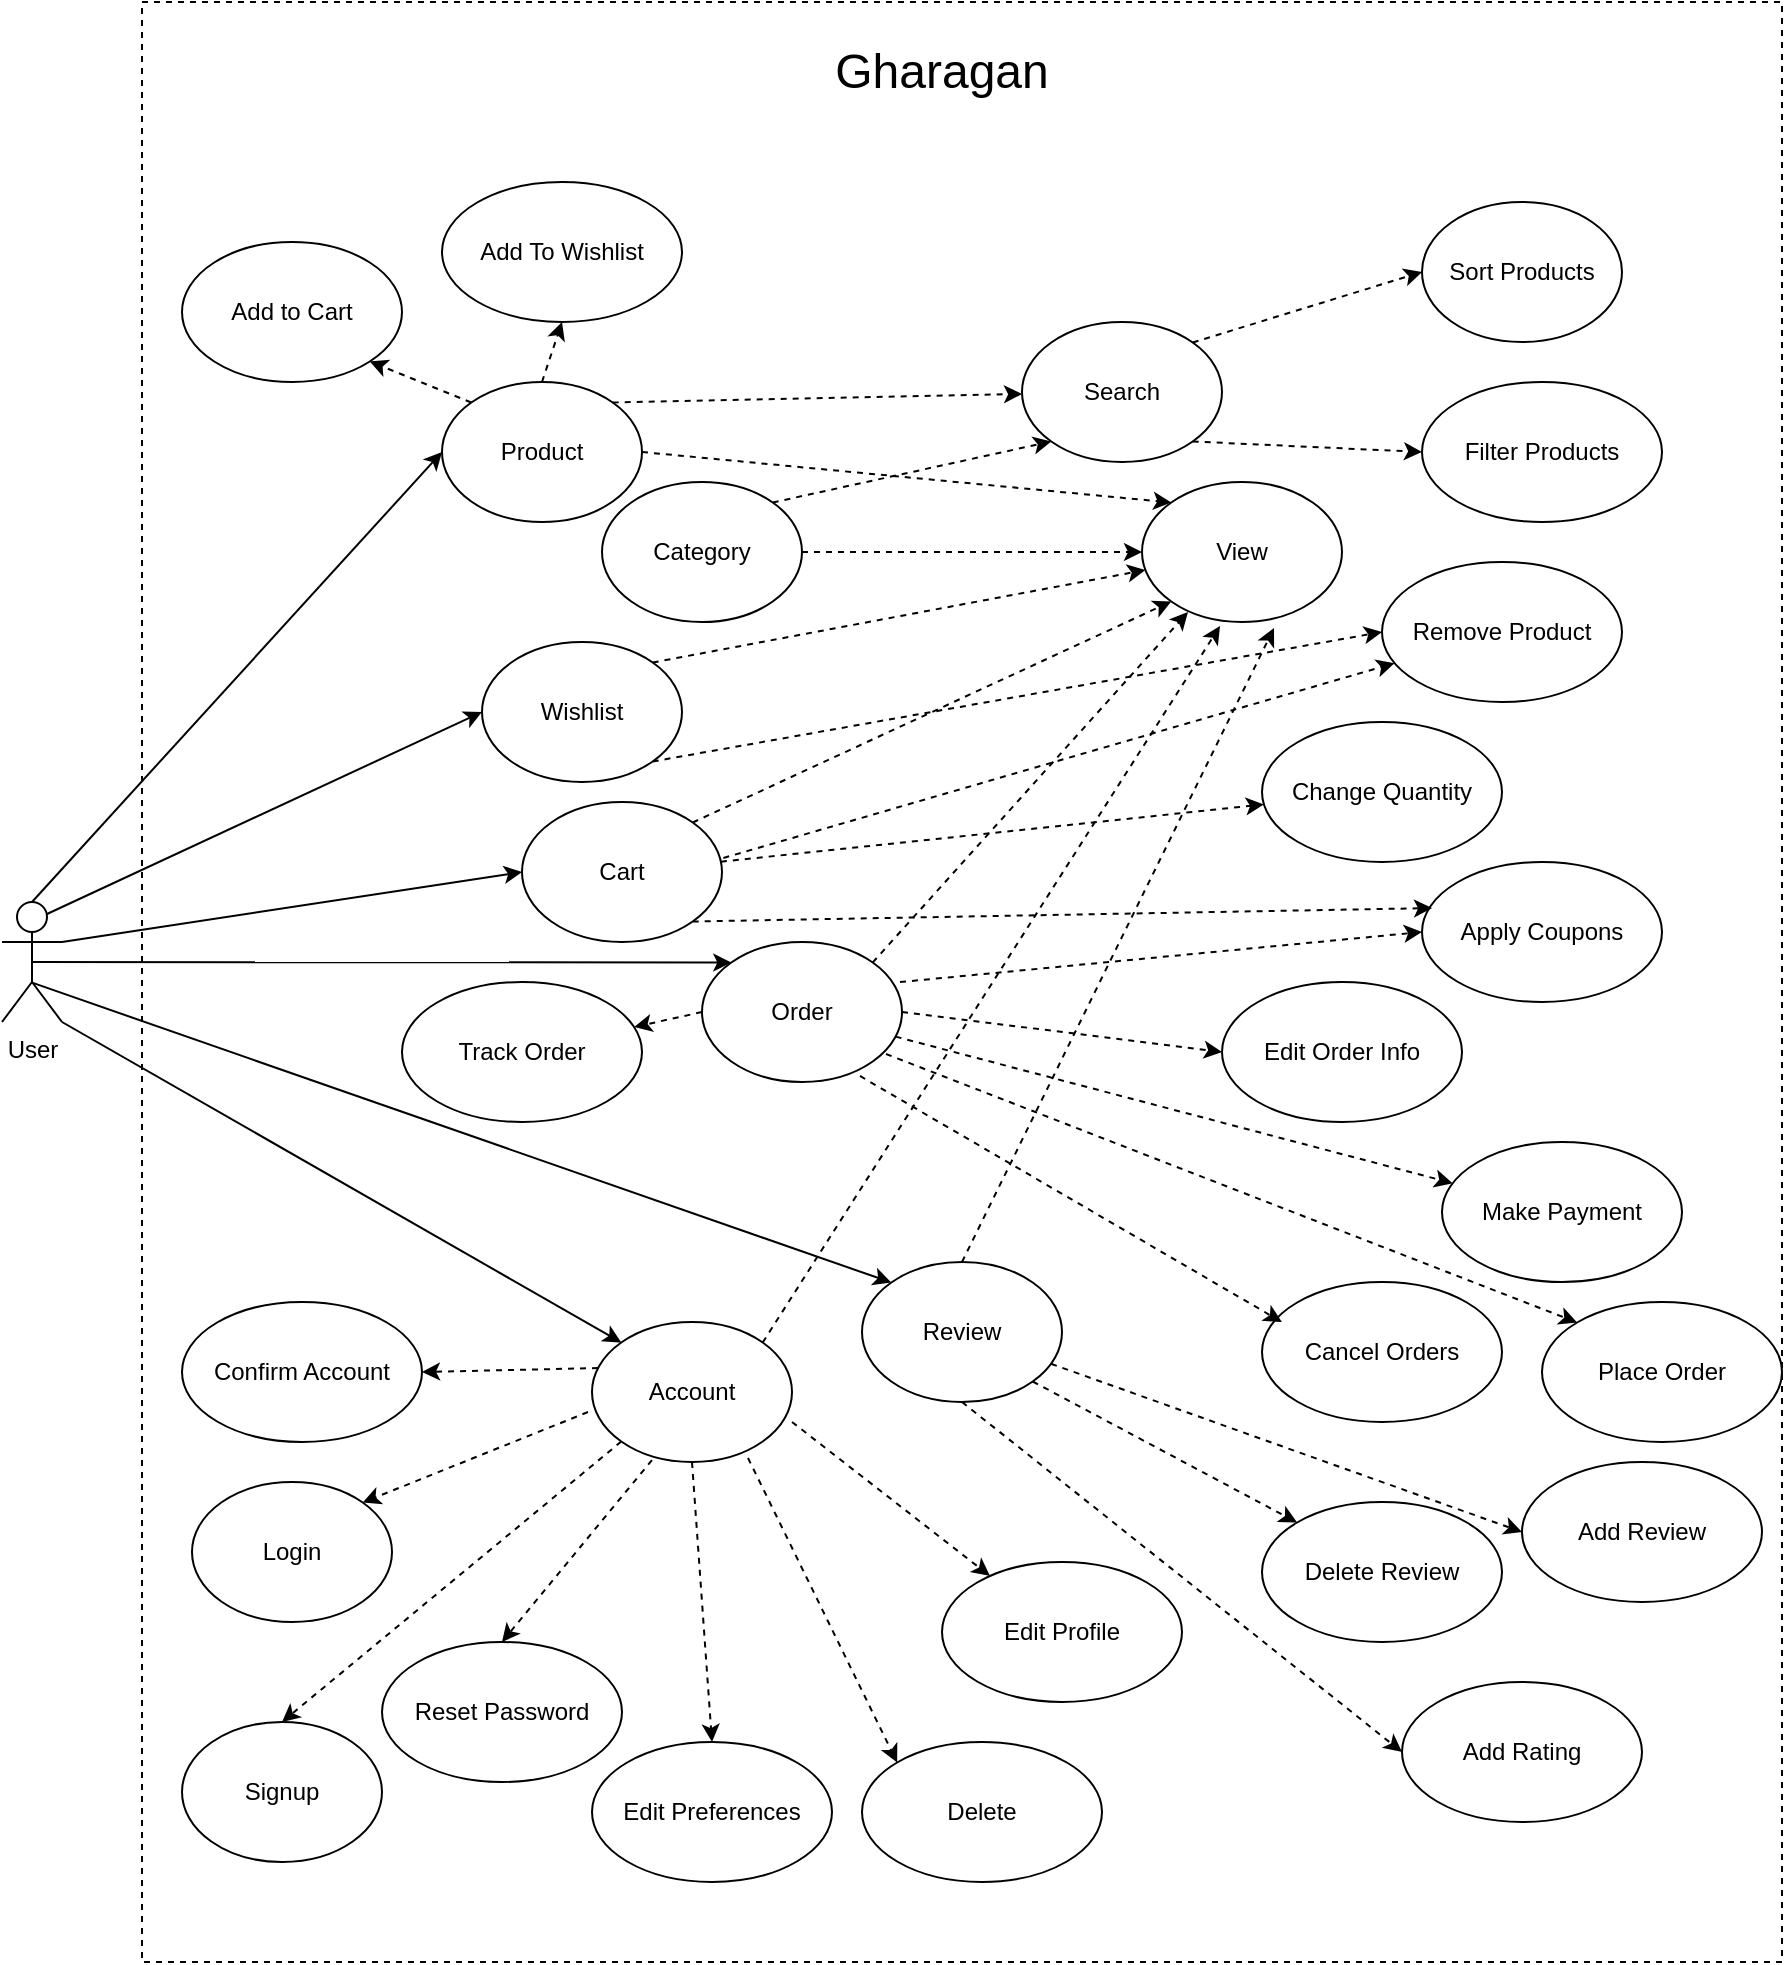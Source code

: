 <mxfile version="13.7.9" type="device" pages="2"><diagram id="YgSRHPP0rZswYG6zbPon" name="User"><mxGraphModel dx="1820" dy="890" grid="1" gridSize="10" guides="1" tooltips="1" connect="1" arrows="1" fold="1" page="1" pageScale="1" pageWidth="850" pageHeight="1100" math="0" shadow="0"><root><mxCell id="0"/><mxCell id="1" parent="0"/><mxCell id="4Kk_HIA8HA6Uvcy9IPBL-1" value="User" style="shape=umlActor;verticalLabelPosition=bottom;verticalAlign=top;html=1;" parent="1" vertex="1"><mxGeometry x="385" y="520" width="30" height="60" as="geometry"/></mxCell><mxCell id="4Kk_HIA8HA6Uvcy9IPBL-2" value="" style="rounded=0;whiteSpace=wrap;dashed=1;html=1;fillColor=none;" parent="1" vertex="1"><mxGeometry x="455" y="70" width="820" height="980" as="geometry"/></mxCell><mxCell id="4Kk_HIA8HA6Uvcy9IPBL-4" value="&lt;font style=&quot;font-size: 24px&quot;&gt;Gharagan&lt;/font&gt;" style="text;html=1;strokeColor=none;fillColor=none;align=center;verticalAlign=middle;whiteSpace=wrap;rounded=0;" parent="1" vertex="1"><mxGeometry x="795" y="80" width="120" height="50" as="geometry"/></mxCell><mxCell id="4Kk_HIA8HA6Uvcy9IPBL-5" value="Product" style="ellipse;whiteSpace=wrap;html=1;fillColor=none;" parent="1" vertex="1"><mxGeometry x="605" y="260" width="100" height="70" as="geometry"/></mxCell><mxCell id="4Kk_HIA8HA6Uvcy9IPBL-6" value="Wishlist" style="ellipse;whiteSpace=wrap;html=1;fillColor=none;" parent="1" vertex="1"><mxGeometry x="625" y="390" width="100" height="70" as="geometry"/></mxCell><mxCell id="4Kk_HIA8HA6Uvcy9IPBL-7" value="Cart" style="ellipse;whiteSpace=wrap;html=1;fillColor=none;" parent="1" vertex="1"><mxGeometry x="645" y="470" width="100" height="70" as="geometry"/></mxCell><mxCell id="4Kk_HIA8HA6Uvcy9IPBL-8" value="Order" style="ellipse;whiteSpace=wrap;html=1;fillColor=none;" parent="1" vertex="1"><mxGeometry x="735" y="540" width="100" height="70" as="geometry"/></mxCell><mxCell id="4Kk_HIA8HA6Uvcy9IPBL-9" value="Review" style="ellipse;whiteSpace=wrap;html=1;fillColor=none;" parent="1" vertex="1"><mxGeometry x="815" y="700" width="100" height="70" as="geometry"/></mxCell><mxCell id="4Kk_HIA8HA6Uvcy9IPBL-10" value="Category" style="ellipse;whiteSpace=wrap;html=1;fillColor=none;" parent="1" vertex="1"><mxGeometry x="685" y="310" width="100" height="70" as="geometry"/></mxCell><mxCell id="4Kk_HIA8HA6Uvcy9IPBL-11" value="Signup" style="ellipse;whiteSpace=wrap;html=1;fillColor=none;" parent="1" vertex="1"><mxGeometry x="475" y="930" width="100" height="70" as="geometry"/></mxCell><mxCell id="4Kk_HIA8HA6Uvcy9IPBL-22" value="View" style="ellipse;whiteSpace=wrap;html=1;fillColor=none;" parent="1" vertex="1"><mxGeometry x="955" y="310" width="100" height="70" as="geometry"/></mxCell><mxCell id="4Kk_HIA8HA6Uvcy9IPBL-23" value="Search" style="ellipse;whiteSpace=wrap;html=1;fillColor=none;" parent="1" vertex="1"><mxGeometry x="895" y="230" width="100" height="70" as="geometry"/></mxCell><mxCell id="4Kk_HIA8HA6Uvcy9IPBL-25" value="Remove Product" style="ellipse;whiteSpace=wrap;html=1;fillColor=none;" parent="1" vertex="1"><mxGeometry x="1075" y="350" width="120" height="70" as="geometry"/></mxCell><mxCell id="4Kk_HIA8HA6Uvcy9IPBL-27" value="Edit Order Info" style="ellipse;whiteSpace=wrap;html=1;fillColor=none;" parent="1" vertex="1"><mxGeometry x="995" y="560" width="120" height="70" as="geometry"/></mxCell><mxCell id="4Kk_HIA8HA6Uvcy9IPBL-28" value="Place Order" style="ellipse;whiteSpace=wrap;html=1;fillColor=none;" parent="1" vertex="1"><mxGeometry x="1155" y="720" width="120" height="70" as="geometry"/></mxCell><mxCell id="4Kk_HIA8HA6Uvcy9IPBL-29" value="" style="endArrow=classic;html=1;dashed=1;exitX=1;exitY=0.5;exitDx=0;exitDy=0;entryX=0;entryY=0;entryDx=0;entryDy=0;" parent="1" source="4Kk_HIA8HA6Uvcy9IPBL-5" target="4Kk_HIA8HA6Uvcy9IPBL-22" edge="1"><mxGeometry width="50" height="50" relative="1" as="geometry"><mxPoint x="900" y="520" as="sourcePoint"/><mxPoint x="950" y="470" as="targetPoint"/></mxGeometry></mxCell><mxCell id="4Kk_HIA8HA6Uvcy9IPBL-30" value="" style="endArrow=classic;html=1;dashed=1;exitX=1;exitY=0;exitDx=0;exitDy=0;" parent="1" source="4Kk_HIA8HA6Uvcy9IPBL-5" target="4Kk_HIA8HA6Uvcy9IPBL-23" edge="1"><mxGeometry width="50" height="50" relative="1" as="geometry"><mxPoint x="945" y="270" as="sourcePoint"/><mxPoint x="995" y="220" as="targetPoint"/></mxGeometry></mxCell><mxCell id="4Kk_HIA8HA6Uvcy9IPBL-31" value="" style="endArrow=classic;html=1;dashed=1;exitX=1;exitY=0;exitDx=0;exitDy=0;" parent="1" source="4Kk_HIA8HA6Uvcy9IPBL-6" target="4Kk_HIA8HA6Uvcy9IPBL-22" edge="1"><mxGeometry width="50" height="50" relative="1" as="geometry"><mxPoint x="945" y="430" as="sourcePoint"/><mxPoint x="995" y="380" as="targetPoint"/></mxGeometry></mxCell><mxCell id="4Kk_HIA8HA6Uvcy9IPBL-32" value="" style="endArrow=classic;html=1;dashed=1;exitX=1;exitY=0;exitDx=0;exitDy=0;entryX=0;entryY=1;entryDx=0;entryDy=0;" parent="1" source="4Kk_HIA8HA6Uvcy9IPBL-7" target="4Kk_HIA8HA6Uvcy9IPBL-22" edge="1"><mxGeometry width="50" height="50" relative="1" as="geometry"><mxPoint x="930" y="550" as="sourcePoint"/><mxPoint x="980" y="500" as="targetPoint"/></mxGeometry></mxCell><mxCell id="4Kk_HIA8HA6Uvcy9IPBL-33" value="" style="endArrow=classic;html=1;dashed=1;exitX=0.5;exitY=0;exitDx=0;exitDy=0;entryX=0.5;entryY=1;entryDx=0;entryDy=0;" parent="1" source="4Kk_HIA8HA6Uvcy9IPBL-5" target="4Kk_HIA8HA6Uvcy9IPBL-59" edge="1"><mxGeometry width="50" height="50" relative="1" as="geometry"><mxPoint x="940" y="560" as="sourcePoint"/><mxPoint x="1155.503" y="420.251" as="targetPoint"/></mxGeometry></mxCell><mxCell id="4Kk_HIA8HA6Uvcy9IPBL-34" value="" style="endArrow=classic;html=1;dashed=1;exitX=0;exitY=0;exitDx=0;exitDy=0;entryX=1;entryY=1;entryDx=0;entryDy=0;" parent="1" source="4Kk_HIA8HA6Uvcy9IPBL-5" target="4Kk_HIA8HA6Uvcy9IPBL-58" edge="1"><mxGeometry width="50" height="50" relative="1" as="geometry"><mxPoint x="950" y="570" as="sourcePoint"/><mxPoint x="1135" y="445" as="targetPoint"/></mxGeometry></mxCell><mxCell id="4Kk_HIA8HA6Uvcy9IPBL-35" value="" style="endArrow=classic;html=1;dashed=1;exitX=1;exitY=1;exitDx=0;exitDy=0;entryX=0;entryY=0.5;entryDx=0;entryDy=0;" parent="1" source="4Kk_HIA8HA6Uvcy9IPBL-6" target="4Kk_HIA8HA6Uvcy9IPBL-25" edge="1"><mxGeometry width="50" height="50" relative="1" as="geometry"><mxPoint x="960" y="580" as="sourcePoint"/><mxPoint x="1010" y="530" as="targetPoint"/></mxGeometry></mxCell><mxCell id="4Kk_HIA8HA6Uvcy9IPBL-36" value="" style="endArrow=classic;html=1;dashed=1;exitX=1.007;exitY=0.4;exitDx=0;exitDy=0;exitPerimeter=0;" parent="1" source="4Kk_HIA8HA6Uvcy9IPBL-7" target="4Kk_HIA8HA6Uvcy9IPBL-25" edge="1"><mxGeometry width="50" height="50" relative="1" as="geometry"><mxPoint x="865" y="520" as="sourcePoint"/><mxPoint x="1020" y="540" as="targetPoint"/></mxGeometry></mxCell><mxCell id="4Kk_HIA8HA6Uvcy9IPBL-37" value="" style="endArrow=classic;html=1;dashed=1;" parent="1" source="4Kk_HIA8HA6Uvcy9IPBL-7" target="4Kk_HIA8HA6Uvcy9IPBL-40" edge="1"><mxGeometry width="50" height="50" relative="1" as="geometry"><mxPoint x="980" y="600" as="sourcePoint"/><mxPoint x="1030" y="550" as="targetPoint"/></mxGeometry></mxCell><mxCell id="4Kk_HIA8HA6Uvcy9IPBL-38" value="" style="endArrow=classic;html=1;dashed=1;exitX=1;exitY=1;exitDx=0;exitDy=0;entryX=0.042;entryY=0.329;entryDx=0;entryDy=0;entryPerimeter=0;" parent="1" source="4Kk_HIA8HA6Uvcy9IPBL-7" target="4Kk_HIA8HA6Uvcy9IPBL-41" edge="1"><mxGeometry width="50" height="50" relative="1" as="geometry"><mxPoint x="990" y="610" as="sourcePoint"/><mxPoint x="1040" y="560" as="targetPoint"/></mxGeometry></mxCell><mxCell id="4Kk_HIA8HA6Uvcy9IPBL-39" value="" style="endArrow=classic;html=1;dashed=1;exitX=0.99;exitY=0.286;exitDx=0;exitDy=0;entryX=0;entryY=0.5;entryDx=0;entryDy=0;exitPerimeter=0;" parent="1" source="4Kk_HIA8HA6Uvcy9IPBL-8" target="4Kk_HIA8HA6Uvcy9IPBL-41" edge="1"><mxGeometry width="50" height="50" relative="1" as="geometry"><mxPoint x="925" y="670" as="sourcePoint"/><mxPoint x="975" y="620" as="targetPoint"/></mxGeometry></mxCell><mxCell id="4Kk_HIA8HA6Uvcy9IPBL-40" value="Change Quantity" style="ellipse;whiteSpace=wrap;html=1;fillColor=none;" parent="1" vertex="1"><mxGeometry x="1015" y="430" width="120" height="70" as="geometry"/></mxCell><mxCell id="4Kk_HIA8HA6Uvcy9IPBL-41" value="Apply Coupons" style="ellipse;whiteSpace=wrap;html=1;fillColor=none;" parent="1" vertex="1"><mxGeometry x="1095" y="500" width="120" height="70" as="geometry"/></mxCell><mxCell id="4Kk_HIA8HA6Uvcy9IPBL-43" value="" style="endArrow=classic;html=1;dashed=1;" parent="1" source="4Kk_HIA8HA6Uvcy9IPBL-8" target="4Kk_HIA8HA6Uvcy9IPBL-26" edge="1"><mxGeometry width="50" height="50" relative="1" as="geometry"><mxPoint x="695" y="680" as="sourcePoint"/><mxPoint x="745" y="630" as="targetPoint"/></mxGeometry></mxCell><mxCell id="4Kk_HIA8HA6Uvcy9IPBL-44" value="" style="endArrow=classic;html=1;dashed=1;exitX=1;exitY=0.5;exitDx=0;exitDy=0;entryX=0;entryY=0.5;entryDx=0;entryDy=0;" parent="1" source="4Kk_HIA8HA6Uvcy9IPBL-8" target="4Kk_HIA8HA6Uvcy9IPBL-27" edge="1"><mxGeometry width="50" height="50" relative="1" as="geometry"><mxPoint x="965" y="750" as="sourcePoint"/><mxPoint x="1015" y="700" as="targetPoint"/></mxGeometry></mxCell><mxCell id="4Kk_HIA8HA6Uvcy9IPBL-45" value="" style="endArrow=classic;html=1;dashed=1;exitX=0.92;exitY=0.8;exitDx=0;exitDy=0;entryX=0;entryY=0;entryDx=0;entryDy=0;exitPerimeter=0;" parent="1" source="4Kk_HIA8HA6Uvcy9IPBL-8" target="4Kk_HIA8HA6Uvcy9IPBL-28" edge="1"><mxGeometry width="50" height="50" relative="1" as="geometry"><mxPoint x="755" y="740" as="sourcePoint"/><mxPoint x="805" y="690" as="targetPoint"/></mxGeometry></mxCell><mxCell id="4Kk_HIA8HA6Uvcy9IPBL-46" value="" style="endArrow=classic;html=1;dashed=1;entryX=0;entryY=0.5;entryDx=0;entryDy=0;" parent="1" source="4Kk_HIA8HA6Uvcy9IPBL-9" target="4Kk_HIA8HA6Uvcy9IPBL-73" edge="1"><mxGeometry width="50" height="50" relative="1" as="geometry"><mxPoint x="830" y="830" as="sourcePoint"/><mxPoint x="880" y="780" as="targetPoint"/></mxGeometry></mxCell><mxCell id="4Kk_HIA8HA6Uvcy9IPBL-47" value="" style="endArrow=classic;html=1;dashed=1;exitX=1;exitY=1;exitDx=0;exitDy=0;entryX=0;entryY=0;entryDx=0;entryDy=0;" parent="1" source="4Kk_HIA8HA6Uvcy9IPBL-9" target="4Kk_HIA8HA6Uvcy9IPBL-72" edge="1"><mxGeometry width="50" height="50" relative="1" as="geometry"><mxPoint x="840" y="840" as="sourcePoint"/><mxPoint x="890" y="790" as="targetPoint"/></mxGeometry></mxCell><mxCell id="4Kk_HIA8HA6Uvcy9IPBL-48" value="" style="endArrow=classic;html=1;dashed=1;exitX=0.5;exitY=1;exitDx=0;exitDy=0;entryX=0;entryY=0.5;entryDx=0;entryDy=0;" parent="1" source="4Kk_HIA8HA6Uvcy9IPBL-9" target="4Kk_HIA8HA6Uvcy9IPBL-74" edge="1"><mxGeometry width="50" height="50" relative="1" as="geometry"><mxPoint x="850" y="850" as="sourcePoint"/><mxPoint x="900" y="800" as="targetPoint"/></mxGeometry></mxCell><mxCell id="4Kk_HIA8HA6Uvcy9IPBL-49" value="" style="endArrow=classic;html=1;dashed=1;exitX=0.5;exitY=0;exitDx=0;exitDy=0;entryX=0.66;entryY=1.043;entryDx=0;entryDy=0;entryPerimeter=0;" parent="1" source="4Kk_HIA8HA6Uvcy9IPBL-9" target="4Kk_HIA8HA6Uvcy9IPBL-22" edge="1"><mxGeometry width="50" height="50" relative="1" as="geometry"><mxPoint x="850" y="700" as="sourcePoint"/><mxPoint x="900" y="650" as="targetPoint"/></mxGeometry></mxCell><mxCell id="4Kk_HIA8HA6Uvcy9IPBL-50" value="" style="endArrow=classic;html=1;dashed=1;exitX=0.79;exitY=0.957;exitDx=0;exitDy=0;exitPerimeter=0;entryX=0.083;entryY=0.286;entryDx=0;entryDy=0;entryPerimeter=0;" parent="1" source="4Kk_HIA8HA6Uvcy9IPBL-8" target="4Kk_HIA8HA6Uvcy9IPBL-70" edge="1"><mxGeometry width="50" height="50" relative="1" as="geometry"><mxPoint x="765" y="740" as="sourcePoint"/><mxPoint x="815" y="690" as="targetPoint"/></mxGeometry></mxCell><mxCell id="4Kk_HIA8HA6Uvcy9IPBL-51" value="" style="endArrow=classic;html=1;dashed=1;exitX=0;exitY=0.5;exitDx=0;exitDy=0;" parent="1" source="4Kk_HIA8HA6Uvcy9IPBL-8" target="4Kk_HIA8HA6Uvcy9IPBL-69" edge="1"><mxGeometry width="50" height="50" relative="1" as="geometry"><mxPoint x="715" y="720" as="sourcePoint"/><mxPoint x="765" y="670" as="targetPoint"/></mxGeometry></mxCell><mxCell id="4Kk_HIA8HA6Uvcy9IPBL-52" value="" style="endArrow=classic;html=1;dashed=1;exitX=1;exitY=0;exitDx=0;exitDy=0;entryX=0.23;entryY=0.929;entryDx=0;entryDy=0;entryPerimeter=0;" parent="1" source="4Kk_HIA8HA6Uvcy9IPBL-8" target="4Kk_HIA8HA6Uvcy9IPBL-22" edge="1"><mxGeometry width="50" height="50" relative="1" as="geometry"><mxPoint x="895" y="550" as="sourcePoint"/><mxPoint x="945" y="500" as="targetPoint"/></mxGeometry></mxCell><mxCell id="4Kk_HIA8HA6Uvcy9IPBL-53" value="" style="endArrow=classic;html=1;dashed=1;exitX=1;exitY=0;exitDx=0;exitDy=0;entryX=0;entryY=1;entryDx=0;entryDy=0;" parent="1" source="4Kk_HIA8HA6Uvcy9IPBL-10" target="4Kk_HIA8HA6Uvcy9IPBL-23" edge="1"><mxGeometry width="50" height="50" relative="1" as="geometry"><mxPoint x="840" y="340" as="sourcePoint"/><mxPoint x="890" y="290" as="targetPoint"/></mxGeometry></mxCell><mxCell id="4Kk_HIA8HA6Uvcy9IPBL-54" value="" style="endArrow=classic;html=1;dashed=1;exitX=1;exitY=0.5;exitDx=0;exitDy=0;entryX=0;entryY=0.5;entryDx=0;entryDy=0;" parent="1" source="4Kk_HIA8HA6Uvcy9IPBL-10" target="4Kk_HIA8HA6Uvcy9IPBL-22" edge="1"><mxGeometry width="50" height="50" relative="1" as="geometry"><mxPoint x="830" y="400" as="sourcePoint"/><mxPoint x="880" y="350" as="targetPoint"/></mxGeometry></mxCell><mxCell id="4Kk_HIA8HA6Uvcy9IPBL-55" value="" style="endArrow=classic;html=1;dashed=1;entryX=0;entryY=0.5;entryDx=0;entryDy=0;exitX=1;exitY=1;exitDx=0;exitDy=0;" parent="1" source="4Kk_HIA8HA6Uvcy9IPBL-23" target="4Kk_HIA8HA6Uvcy9IPBL-61" edge="1"><mxGeometry width="50" height="50" relative="1" as="geometry"><mxPoint x="995" y="310" as="sourcePoint"/><mxPoint x="1045" y="260" as="targetPoint"/></mxGeometry></mxCell><mxCell id="4Kk_HIA8HA6Uvcy9IPBL-56" value="" style="endArrow=classic;html=1;dashed=1;entryX=0;entryY=0.5;entryDx=0;entryDy=0;exitX=1;exitY=0;exitDx=0;exitDy=0;" parent="1" source="4Kk_HIA8HA6Uvcy9IPBL-23" target="4Kk_HIA8HA6Uvcy9IPBL-60" edge="1"><mxGeometry width="50" height="50" relative="1" as="geometry"><mxPoint x="1025" y="260" as="sourcePoint"/><mxPoint x="1075" y="210" as="targetPoint"/></mxGeometry></mxCell><mxCell id="4Kk_HIA8HA6Uvcy9IPBL-26" value="Make Payment" style="ellipse;whiteSpace=wrap;html=1;fillColor=none;" parent="1" vertex="1"><mxGeometry x="1105" y="640" width="120" height="70" as="geometry"/></mxCell><mxCell id="4Kk_HIA8HA6Uvcy9IPBL-58" value="Add to Cart" style="ellipse;whiteSpace=wrap;html=1;fillColor=none;" parent="1" vertex="1"><mxGeometry x="475" y="190" width="110" height="70" as="geometry"/></mxCell><mxCell id="4Kk_HIA8HA6Uvcy9IPBL-59" value="Add To Wishlist" style="ellipse;whiteSpace=wrap;html=1;fillColor=none;" parent="1" vertex="1"><mxGeometry x="605" y="160" width="120" height="70" as="geometry"/></mxCell><mxCell id="4Kk_HIA8HA6Uvcy9IPBL-60" value="Sort Products" style="ellipse;whiteSpace=wrap;html=1;fillColor=none;" parent="1" vertex="1"><mxGeometry x="1095" y="170" width="100" height="70" as="geometry"/></mxCell><mxCell id="4Kk_HIA8HA6Uvcy9IPBL-61" value="Filter Products" style="ellipse;whiteSpace=wrap;html=1;fillColor=none;" parent="1" vertex="1"><mxGeometry x="1095" y="260" width="120" height="70" as="geometry"/></mxCell><mxCell id="4Kk_HIA8HA6Uvcy9IPBL-63" value="" style="endArrow=classic;html=1;exitX=0.5;exitY=0;exitDx=0;exitDy=0;exitPerimeter=0;entryX=0;entryY=0.5;entryDx=0;entryDy=0;" parent="1" source="4Kk_HIA8HA6Uvcy9IPBL-1" target="4Kk_HIA8HA6Uvcy9IPBL-5" edge="1"><mxGeometry width="50" height="50" relative="1" as="geometry"><mxPoint x="525" y="420" as="sourcePoint"/><mxPoint x="575" y="370" as="targetPoint"/></mxGeometry></mxCell><mxCell id="4Kk_HIA8HA6Uvcy9IPBL-64" value="" style="endArrow=classic;html=1;exitX=0.75;exitY=0.1;exitDx=0;exitDy=0;exitPerimeter=0;entryX=0;entryY=0.5;entryDx=0;entryDy=0;" parent="1" source="4Kk_HIA8HA6Uvcy9IPBL-1" target="4Kk_HIA8HA6Uvcy9IPBL-6" edge="1"><mxGeometry width="50" height="50" relative="1" as="geometry"><mxPoint x="535" y="430" as="sourcePoint"/><mxPoint x="585" y="380" as="targetPoint"/></mxGeometry></mxCell><mxCell id="4Kk_HIA8HA6Uvcy9IPBL-65" value="" style="endArrow=classic;html=1;exitX=1;exitY=0.333;exitDx=0;exitDy=0;exitPerimeter=0;entryX=0;entryY=0.5;entryDx=0;entryDy=0;" parent="1" source="4Kk_HIA8HA6Uvcy9IPBL-1" target="4Kk_HIA8HA6Uvcy9IPBL-7" edge="1"><mxGeometry width="50" height="50" relative="1" as="geometry"><mxPoint x="545" y="440" as="sourcePoint"/><mxPoint x="595" y="390" as="targetPoint"/></mxGeometry></mxCell><mxCell id="4Kk_HIA8HA6Uvcy9IPBL-66" value="" style="endArrow=classic;html=1;exitX=0.5;exitY=0.5;exitDx=0;exitDy=0;exitPerimeter=0;entryX=0;entryY=0;entryDx=0;entryDy=0;" parent="1" source="4Kk_HIA8HA6Uvcy9IPBL-1" target="4Kk_HIA8HA6Uvcy9IPBL-8" edge="1"><mxGeometry width="50" height="50" relative="1" as="geometry"><mxPoint x="555" y="450" as="sourcePoint"/><mxPoint x="605" y="400" as="targetPoint"/></mxGeometry></mxCell><mxCell id="4Kk_HIA8HA6Uvcy9IPBL-67" value="Account" style="ellipse;whiteSpace=wrap;html=1;fillColor=none;" parent="1" vertex="1"><mxGeometry x="680" y="730" width="100" height="70" as="geometry"/></mxCell><mxCell id="4Kk_HIA8HA6Uvcy9IPBL-68" value="" style="endArrow=classic;html=1;exitX=0.502;exitY=0.672;exitDx=0;exitDy=0;exitPerimeter=0;entryX=0;entryY=0;entryDx=0;entryDy=0;" parent="1" source="4Kk_HIA8HA6Uvcy9IPBL-1" target="4Kk_HIA8HA6Uvcy9IPBL-9" edge="1"><mxGeometry width="50" height="50" relative="1" as="geometry"><mxPoint x="410" y="430" as="sourcePoint"/><mxPoint x="335" y="590" as="targetPoint"/></mxGeometry></mxCell><mxCell id="4Kk_HIA8HA6Uvcy9IPBL-69" value="Track Order" style="ellipse;whiteSpace=wrap;html=1;fillColor=none;" parent="1" vertex="1"><mxGeometry x="585" y="560" width="120" height="70" as="geometry"/></mxCell><mxCell id="4Kk_HIA8HA6Uvcy9IPBL-70" value="Cancel Orders" style="ellipse;whiteSpace=wrap;html=1;fillColor=none;" parent="1" vertex="1"><mxGeometry x="1015" y="710" width="120" height="70" as="geometry"/></mxCell><mxCell id="4Kk_HIA8HA6Uvcy9IPBL-72" value="Delete Review" style="ellipse;whiteSpace=wrap;html=1;fillColor=none;" parent="1" vertex="1"><mxGeometry x="1015" y="820" width="120" height="70" as="geometry"/></mxCell><mxCell id="4Kk_HIA8HA6Uvcy9IPBL-73" value="Add Review" style="ellipse;whiteSpace=wrap;html=1;fillColor=none;" parent="1" vertex="1"><mxGeometry x="1145" y="800" width="120" height="70" as="geometry"/></mxCell><mxCell id="4Kk_HIA8HA6Uvcy9IPBL-74" value="Add Rating" style="ellipse;whiteSpace=wrap;html=1;fillColor=none;" parent="1" vertex="1"><mxGeometry x="1085" y="910" width="120" height="70" as="geometry"/></mxCell><mxCell id="4Kk_HIA8HA6Uvcy9IPBL-76" value="" style="endArrow=classic;html=1;dashed=1;exitX=1;exitY=0;exitDx=0;exitDy=0;entryX=0.39;entryY=1.029;entryDx=0;entryDy=0;entryPerimeter=0;" parent="1" source="4Kk_HIA8HA6Uvcy9IPBL-67" target="4Kk_HIA8HA6Uvcy9IPBL-22" edge="1"><mxGeometry width="50" height="50" relative="1" as="geometry"><mxPoint x="835" y="660" as="sourcePoint"/><mxPoint x="885" y="610" as="targetPoint"/></mxGeometry></mxCell><mxCell id="4Kk_HIA8HA6Uvcy9IPBL-77" value="" style="endArrow=classic;html=1;dashed=1;exitX=1;exitY=0.714;exitDx=0;exitDy=0;exitPerimeter=0;" parent="1" source="4Kk_HIA8HA6Uvcy9IPBL-67" target="4Kk_HIA8HA6Uvcy9IPBL-83" edge="1"><mxGeometry width="50" height="50" relative="1" as="geometry"><mxPoint x="815" y="1070" as="sourcePoint"/><mxPoint x="875" y="1020" as="targetPoint"/></mxGeometry></mxCell><mxCell id="4Kk_HIA8HA6Uvcy9IPBL-78" value="" style="endArrow=classic;html=1;entryX=0;entryY=0;entryDx=0;entryDy=0;exitX=1;exitY=1;exitDx=0;exitDy=0;exitPerimeter=0;" parent="1" source="4Kk_HIA8HA6Uvcy9IPBL-1" target="4Kk_HIA8HA6Uvcy9IPBL-67" edge="1"><mxGeometry width="50" height="50" relative="1" as="geometry"><mxPoint x="415" y="539" as="sourcePoint"/><mxPoint x="789.645" y="720.251" as="targetPoint"/></mxGeometry></mxCell><mxCell id="4Kk_HIA8HA6Uvcy9IPBL-79" value="Login" style="ellipse;whiteSpace=wrap;html=1;fillColor=none;" parent="1" vertex="1"><mxGeometry x="480" y="810" width="100" height="70" as="geometry"/></mxCell><mxCell id="4Kk_HIA8HA6Uvcy9IPBL-80" value="Edit Preferences" style="ellipse;whiteSpace=wrap;html=1;fillColor=none;" parent="1" vertex="1"><mxGeometry x="680" y="940" width="120" height="70" as="geometry"/></mxCell><mxCell id="4Kk_HIA8HA6Uvcy9IPBL-81" value="Reset Password" style="ellipse;whiteSpace=wrap;html=1;fillColor=none;" parent="1" vertex="1"><mxGeometry x="575" y="890" width="120" height="70" as="geometry"/></mxCell><mxCell id="4Kk_HIA8HA6Uvcy9IPBL-82" value="Confirm Account" style="ellipse;whiteSpace=wrap;html=1;fillColor=none;" parent="1" vertex="1"><mxGeometry x="475" y="720" width="120" height="70" as="geometry"/></mxCell><mxCell id="4Kk_HIA8HA6Uvcy9IPBL-83" value="Edit Profile" style="ellipse;whiteSpace=wrap;html=1;fillColor=none;" parent="1" vertex="1"><mxGeometry x="855" y="850" width="120" height="70" as="geometry"/></mxCell><mxCell id="4Kk_HIA8HA6Uvcy9IPBL-84" value="Delete" style="ellipse;whiteSpace=wrap;html=1;fillColor=none;" parent="1" vertex="1"><mxGeometry x="815" y="940" width="120" height="70" as="geometry"/></mxCell><mxCell id="4Kk_HIA8HA6Uvcy9IPBL-85" value="" style="endArrow=classic;html=1;dashed=1;exitX=0.3;exitY=0.986;exitDx=0;exitDy=0;exitPerimeter=0;entryX=0.5;entryY=0;entryDx=0;entryDy=0;" parent="1" source="4Kk_HIA8HA6Uvcy9IPBL-67" target="4Kk_HIA8HA6Uvcy9IPBL-81" edge="1"><mxGeometry width="50" height="50" relative="1" as="geometry"><mxPoint x="385" y="920" as="sourcePoint"/><mxPoint x="435" y="870" as="targetPoint"/></mxGeometry></mxCell><mxCell id="4Kk_HIA8HA6Uvcy9IPBL-86" value="" style="endArrow=classic;html=1;dashed=1;exitX=0.5;exitY=1;exitDx=0;exitDy=0;entryX=0.5;entryY=0;entryDx=0;entryDy=0;" parent="1" source="4Kk_HIA8HA6Uvcy9IPBL-67" target="4Kk_HIA8HA6Uvcy9IPBL-80" edge="1"><mxGeometry width="50" height="50" relative="1" as="geometry"><mxPoint x="690" y="1100" as="sourcePoint"/><mxPoint x="740" y="1050" as="targetPoint"/></mxGeometry></mxCell><mxCell id="4Kk_HIA8HA6Uvcy9IPBL-87" value="" style="endArrow=classic;html=1;dashed=1;exitX=0.78;exitY=0.971;exitDx=0;exitDy=0;exitPerimeter=0;entryX=0;entryY=0;entryDx=0;entryDy=0;" parent="1" source="4Kk_HIA8HA6Uvcy9IPBL-67" target="4Kk_HIA8HA6Uvcy9IPBL-84" edge="1"><mxGeometry width="50" height="50" relative="1" as="geometry"><mxPoint x="375" y="930" as="sourcePoint"/><mxPoint x="425" y="880" as="targetPoint"/></mxGeometry></mxCell><mxCell id="4Kk_HIA8HA6Uvcy9IPBL-88" value="" style="endArrow=classic;html=1;dashed=1;exitX=0;exitY=1;exitDx=0;exitDy=0;entryX=0.5;entryY=0;entryDx=0;entryDy=0;" parent="1" source="4Kk_HIA8HA6Uvcy9IPBL-67" target="4Kk_HIA8HA6Uvcy9IPBL-11" edge="1"><mxGeometry width="50" height="50" relative="1" as="geometry"><mxPoint x="265" y="880" as="sourcePoint"/><mxPoint x="315" y="830" as="targetPoint"/></mxGeometry></mxCell><mxCell id="4Kk_HIA8HA6Uvcy9IPBL-89" value="" style="endArrow=classic;html=1;dashed=1;exitX=-0.02;exitY=0.643;exitDx=0;exitDy=0;exitPerimeter=0;entryX=1;entryY=0;entryDx=0;entryDy=0;" parent="1" source="4Kk_HIA8HA6Uvcy9IPBL-67" target="4Kk_HIA8HA6Uvcy9IPBL-79" edge="1"><mxGeometry width="50" height="50" relative="1" as="geometry"><mxPoint x="345" y="860" as="sourcePoint"/><mxPoint x="395" y="810" as="targetPoint"/></mxGeometry></mxCell><mxCell id="4Kk_HIA8HA6Uvcy9IPBL-90" value="" style="endArrow=classic;html=1;dashed=1;exitX=0.03;exitY=0.329;exitDx=0;exitDy=0;entryX=1;entryY=0.5;entryDx=0;entryDy=0;exitPerimeter=0;" parent="1" source="4Kk_HIA8HA6Uvcy9IPBL-67" target="4Kk_HIA8HA6Uvcy9IPBL-82" edge="1"><mxGeometry width="50" height="50" relative="1" as="geometry"><mxPoint x="375" y="870" as="sourcePoint"/><mxPoint x="425" y="820" as="targetPoint"/></mxGeometry></mxCell></root></mxGraphModel></diagram><diagram id="A34mVSNosGmSVxx5P88T" name="Admin"><mxGraphModel dx="2730" dy="1335" grid="1" gridSize="10" guides="1" tooltips="1" connect="1" arrows="1" fold="1" page="1" pageScale="1" pageWidth="850" pageHeight="1100" math="0" shadow="0"><root><mxCell id="0ClcWHJodRndJ9hs5Cvx-0"/><mxCell id="0ClcWHJodRndJ9hs5Cvx-1" parent="0ClcWHJodRndJ9hs5Cvx-0"/><mxCell id="Ug8DBHZA3u2zh7iOSB8x-0" value="" style="rounded=0;whiteSpace=wrap;dashed=1;html=1;fillColor=none;" vertex="1" parent="0ClcWHJodRndJ9hs5Cvx-1"><mxGeometry x="540" y="40" width="640" height="1400" as="geometry"/></mxCell><mxCell id="Ug8DBHZA3u2zh7iOSB8x-1" value="Admin" style="shape=umlActor;verticalLabelPosition=bottom;verticalAlign=top;html=1;" vertex="1" parent="0ClcWHJodRndJ9hs5Cvx-1"><mxGeometry x="440" y="590" width="30" height="60" as="geometry"/></mxCell><mxCell id="Ug8DBHZA3u2zh7iOSB8x-2" value="Product" style="ellipse;whiteSpace=wrap;html=1;fillColor=none;" vertex="1" parent="0ClcWHJodRndJ9hs5Cvx-1"><mxGeometry x="580" y="360" width="100" height="70" as="geometry"/></mxCell><mxCell id="Ug8DBHZA3u2zh7iOSB8x-3" value="Category" style="ellipse;whiteSpace=wrap;html=1;fillColor=none;" vertex="1" parent="0ClcWHJodRndJ9hs5Cvx-1"><mxGeometry x="580" y="480" width="100" height="70" as="geometry"/></mxCell><mxCell id="Ug8DBHZA3u2zh7iOSB8x-4" value="Variation" style="ellipse;whiteSpace=wrap;html=1;fillColor=none;" vertex="1" parent="0ClcWHJodRndJ9hs5Cvx-1"><mxGeometry x="580" y="720" width="100" height="70" as="geometry"/></mxCell><mxCell id="Ug8DBHZA3u2zh7iOSB8x-5" value="User" style="ellipse;whiteSpace=wrap;html=1;fillColor=none;" vertex="1" parent="0ClcWHJodRndJ9hs5Cvx-1"><mxGeometry x="580" y="840" width="100" height="70" as="geometry"/></mxCell><mxCell id="Ug8DBHZA3u2zh7iOSB8x-6" value="WIshlist" style="ellipse;whiteSpace=wrap;html=1;fillColor=none;" vertex="1" parent="0ClcWHJodRndJ9hs5Cvx-1"><mxGeometry x="580" y="240" width="100" height="70" as="geometry"/></mxCell><mxCell id="Ug8DBHZA3u2zh7iOSB8x-7" value="&lt;font style=&quot;font-size: 24px&quot;&gt;Gharagan&lt;/font&gt;" style="text;html=1;strokeColor=none;fillColor=none;align=center;verticalAlign=middle;whiteSpace=wrap;rounded=0;" vertex="1" parent="0ClcWHJodRndJ9hs5Cvx-1"><mxGeometry x="800" y="60" width="120" height="50" as="geometry"/></mxCell><mxCell id="Ug8DBHZA3u2zh7iOSB8x-8" value="Coupon" style="ellipse;whiteSpace=wrap;html=1;fillColor=none;" vertex="1" parent="0ClcWHJodRndJ9hs5Cvx-1"><mxGeometry x="580" y="600" width="100" height="70" as="geometry"/></mxCell><mxCell id="Ug8DBHZA3u2zh7iOSB8x-9" value="View" style="ellipse;whiteSpace=wrap;html=1;fillColor=none;" vertex="1" parent="0ClcWHJodRndJ9hs5Cvx-1"><mxGeometry x="1040" y="520" width="100" height="70" as="geometry"/></mxCell><mxCell id="Ug8DBHZA3u2zh7iOSB8x-10" value="Add" style="ellipse;whiteSpace=wrap;html=1;fillColor=none;" vertex="1" parent="0ClcWHJodRndJ9hs5Cvx-1"><mxGeometry x="1040" y="760" width="100" height="70" as="geometry"/></mxCell><mxCell id="Ug8DBHZA3u2zh7iOSB8x-11" value="Edit" style="ellipse;whiteSpace=wrap;html=1;fillColor=none;" vertex="1" parent="0ClcWHJodRndJ9hs5Cvx-1"><mxGeometry x="1040" y="880" width="100" height="70" as="geometry"/></mxCell><mxCell id="Ug8DBHZA3u2zh7iOSB8x-12" value="Delete" style="ellipse;whiteSpace=wrap;html=1;fillColor=none;" vertex="1" parent="0ClcWHJodRndJ9hs5Cvx-1"><mxGeometry x="1040" y="1000" width="100" height="70" as="geometry"/></mxCell><mxCell id="Ug8DBHZA3u2zh7iOSB8x-13" value="View List" style="ellipse;whiteSpace=wrap;html=1;fillColor=none;" vertex="1" parent="0ClcWHJodRndJ9hs5Cvx-1"><mxGeometry x="1040" y="640" width="100" height="70" as="geometry"/></mxCell><mxCell id="Ug8DBHZA3u2zh7iOSB8x-14" value="Archive" style="ellipse;whiteSpace=wrap;html=1;fillColor=none;" vertex="1" parent="0ClcWHJodRndJ9hs5Cvx-1"><mxGeometry x="1040" y="1120" width="100" height="70" as="geometry"/></mxCell><mxCell id="Ug8DBHZA3u2zh7iOSB8x-15" value="" style="endArrow=classic;html=1;dashed=1;entryX=0;entryY=0;entryDx=0;entryDy=0;exitX=1;exitY=0;exitDx=0;exitDy=0;" edge="1" parent="0ClcWHJodRndJ9hs5Cvx-1" source="Ug8DBHZA3u2zh7iOSB8x-2" target="Ug8DBHZA3u2zh7iOSB8x-9"><mxGeometry width="50" height="50" relative="1" as="geometry"><mxPoint x="1250" y="530" as="sourcePoint"/><mxPoint x="1294.035" y="399.999" as="targetPoint"/></mxGeometry></mxCell><mxCell id="Ug8DBHZA3u2zh7iOSB8x-16" value="" style="endArrow=classic;html=1;dashed=1;entryX=0;entryY=0;entryDx=0;entryDy=0;exitX=0.967;exitY=0.305;exitDx=0;exitDy=0;exitPerimeter=0;" edge="1" parent="0ClcWHJodRndJ9hs5Cvx-1" source="Ug8DBHZA3u2zh7iOSB8x-2" target="Ug8DBHZA3u2zh7iOSB8x-13"><mxGeometry width="50" height="50" relative="1" as="geometry"><mxPoint x="1260" y="540" as="sourcePoint"/><mxPoint x="1304.035" y="409.999" as="targetPoint"/></mxGeometry></mxCell><mxCell id="Ug8DBHZA3u2zh7iOSB8x-17" value="" style="endArrow=classic;html=1;dashed=1;entryX=0.5;entryY=0;entryDx=0;entryDy=0;exitX=1;exitY=0.5;exitDx=0;exitDy=0;" edge="1" parent="0ClcWHJodRndJ9hs5Cvx-1" source="Ug8DBHZA3u2zh7iOSB8x-2" target="Ug8DBHZA3u2zh7iOSB8x-10"><mxGeometry width="50" height="50" relative="1" as="geometry"><mxPoint x="1270" y="550" as="sourcePoint"/><mxPoint x="1314.035" y="419.999" as="targetPoint"/></mxGeometry></mxCell><mxCell id="Ug8DBHZA3u2zh7iOSB8x-18" value="" style="endArrow=classic;html=1;dashed=1;entryX=0.5;entryY=0;entryDx=0;entryDy=0;exitX=0.947;exitY=0.705;exitDx=0;exitDy=0;exitPerimeter=0;" edge="1" parent="0ClcWHJodRndJ9hs5Cvx-1" source="Ug8DBHZA3u2zh7iOSB8x-2" target="Ug8DBHZA3u2zh7iOSB8x-11"><mxGeometry width="50" height="50" relative="1" as="geometry"><mxPoint x="680" y="415" as="sourcePoint"/><mxPoint x="1040" y="620" as="targetPoint"/></mxGeometry></mxCell><mxCell id="Ug8DBHZA3u2zh7iOSB8x-19" value="" style="endArrow=classic;html=1;dashed=1;entryX=0.5;entryY=0;entryDx=0;entryDy=0;exitX=1;exitY=1;exitDx=0;exitDy=0;" edge="1" parent="0ClcWHJodRndJ9hs5Cvx-1" source="Ug8DBHZA3u2zh7iOSB8x-2" target="Ug8DBHZA3u2zh7iOSB8x-12"><mxGeometry width="50" height="50" relative="1" as="geometry"><mxPoint x="677.7" y="426.34" as="sourcePoint"/><mxPoint x="1050" y="630" as="targetPoint"/></mxGeometry></mxCell><mxCell id="Ug8DBHZA3u2zh7iOSB8x-20" value="" style="endArrow=classic;html=1;dashed=1;entryX=0.5;entryY=0;entryDx=0;entryDy=0;exitX=0.734;exitY=0.937;exitDx=0;exitDy=0;exitPerimeter=0;" edge="1" parent="0ClcWHJodRndJ9hs5Cvx-1" source="Ug8DBHZA3u2zh7iOSB8x-2" target="Ug8DBHZA3u2zh7iOSB8x-14"><mxGeometry width="50" height="50" relative="1" as="geometry"><mxPoint x="665.355" y="439.749" as="sourcePoint"/><mxPoint x="1040" y="800" as="targetPoint"/></mxGeometry></mxCell><mxCell id="Ug8DBHZA3u2zh7iOSB8x-21" value="" style="endArrow=classic;html=1;dashed=1;entryX=0.026;entryY=0.322;entryDx=0;entryDy=0;exitX=1;exitY=0;exitDx=0;exitDy=0;entryPerimeter=0;" edge="1" parent="0ClcWHJodRndJ9hs5Cvx-1" source="Ug8DBHZA3u2zh7iOSB8x-3" target="Ug8DBHZA3u2zh7iOSB8x-9"><mxGeometry width="50" height="50" relative="1" as="geometry"><mxPoint x="661.955" y="485.121" as="sourcePoint"/><mxPoint x="1036.6" y="524.87" as="targetPoint"/></mxGeometry></mxCell><mxCell id="Ug8DBHZA3u2zh7iOSB8x-22" value="" style="endArrow=classic;html=1;dashed=1;entryX=0.039;entryY=0.275;entryDx=0;entryDy=0;entryPerimeter=0;exitX=0.971;exitY=0.331;exitDx=0;exitDy=0;exitPerimeter=0;" edge="1" parent="0ClcWHJodRndJ9hs5Cvx-1" source="Ug8DBHZA3u2zh7iOSB8x-3" target="Ug8DBHZA3u2zh7iOSB8x-13"><mxGeometry width="50" height="50" relative="1" as="geometry"><mxPoint x="662" y="486" as="sourcePoint"/><mxPoint x="1036.6" y="614.87" as="targetPoint"/></mxGeometry></mxCell><mxCell id="Ug8DBHZA3u2zh7iOSB8x-23" value="" style="endArrow=classic;html=1;dashed=1;entryX=0.253;entryY=0.052;entryDx=0;entryDy=0;exitX=1;exitY=0.5;exitDx=0;exitDy=0;entryPerimeter=0;" edge="1" parent="0ClcWHJodRndJ9hs5Cvx-1" source="Ug8DBHZA3u2zh7iOSB8x-3" target="Ug8DBHZA3u2zh7iOSB8x-10"><mxGeometry width="50" height="50" relative="1" as="geometry"><mxPoint x="676.6" y="509.87" as="sourcePoint"/><mxPoint x="1036.6" y="714.87" as="targetPoint"/></mxGeometry></mxCell><mxCell id="Ug8DBHZA3u2zh7iOSB8x-24" value="" style="endArrow=classic;html=1;dashed=1;entryX=0.309;entryY=0.037;entryDx=0;entryDy=0;exitX=0.955;exitY=0.72;exitDx=0;exitDy=0;entryPerimeter=0;exitPerimeter=0;" edge="1" parent="0ClcWHJodRndJ9hs5Cvx-1" source="Ug8DBHZA3u2zh7iOSB8x-3" target="Ug8DBHZA3u2zh7iOSB8x-11"><mxGeometry width="50" height="50" relative="1" as="geometry"><mxPoint x="671.3" y="524.22" as="sourcePoint"/><mxPoint x="1036.6" y="804.87" as="targetPoint"/></mxGeometry></mxCell><mxCell id="Ug8DBHZA3u2zh7iOSB8x-25" value="" style="endArrow=classic;html=1;dashed=1;entryX=0.264;entryY=0.037;entryDx=0;entryDy=0;exitX=1;exitY=1;exitDx=0;exitDy=0;entryPerimeter=0;" edge="1" parent="0ClcWHJodRndJ9hs5Cvx-1" source="Ug8DBHZA3u2zh7iOSB8x-3" target="Ug8DBHZA3u2zh7iOSB8x-12"><mxGeometry width="50" height="50" relative="1" as="geometry"><mxPoint x="661.955" y="534.619" as="sourcePoint"/><mxPoint x="1036.6" y="894.87" as="targetPoint"/></mxGeometry></mxCell><mxCell id="Ug8DBHZA3u2zh7iOSB8x-26" value="" style="endArrow=classic;html=1;dashed=1;entryX=0.284;entryY=0.04;entryDx=0;entryDy=0;exitX=0.72;exitY=0.952;exitDx=0;exitDy=0;entryPerimeter=0;exitPerimeter=0;" edge="1" parent="0ClcWHJodRndJ9hs5Cvx-1" source="Ug8DBHZA3u2zh7iOSB8x-3" target="Ug8DBHZA3u2zh7iOSB8x-14"><mxGeometry width="50" height="50" relative="1" as="geometry"><mxPoint x="650.0" y="540.46" as="sourcePoint"/><mxPoint x="1036.6" y="984.87" as="targetPoint"/></mxGeometry></mxCell><mxCell id="Ug8DBHZA3u2zh7iOSB8x-27" value="" style="endArrow=classic;html=1;dashed=1;entryX=0;entryY=0.5;entryDx=0;entryDy=0;exitX=1;exitY=0;exitDx=0;exitDy=0;" edge="1" parent="0ClcWHJodRndJ9hs5Cvx-1" source="Ug8DBHZA3u2zh7iOSB8x-8" target="Ug8DBHZA3u2zh7iOSB8x-9"><mxGeometry width="50" height="50" relative="1" as="geometry"><mxPoint x="653.7" y="595.42" as="sourcePoint"/><mxPoint x="1016.7" y="635.7" as="targetPoint"/></mxGeometry></mxCell><mxCell id="Ug8DBHZA3u2zh7iOSB8x-28" value="" style="endArrow=classic;html=1;dashed=1;entryX=0;entryY=0.5;entryDx=0;entryDy=0;exitX=0.969;exitY=0.292;exitDx=0;exitDy=0;exitPerimeter=0;" edge="1" parent="0ClcWHJodRndJ9hs5Cvx-1" source="Ug8DBHZA3u2zh7iOSB8x-8" target="Ug8DBHZA3u2zh7iOSB8x-13"><mxGeometry width="50" height="50" relative="1" as="geometry"><mxPoint x="665.597" y="602.201" as="sourcePoint"/><mxPoint x="1015.3" y="735.42" as="targetPoint"/></mxGeometry></mxCell><mxCell id="Ug8DBHZA3u2zh7iOSB8x-29" value="" style="endArrow=classic;html=1;dashed=1;entryX=0.063;entryY=0.256;entryDx=0;entryDy=0;exitX=1;exitY=0.5;exitDx=0;exitDy=0;entryPerimeter=0;" edge="1" parent="0ClcWHJodRndJ9hs5Cvx-1" source="Ug8DBHZA3u2zh7iOSB8x-8" target="Ug8DBHZA3u2zh7iOSB8x-10"><mxGeometry width="50" height="50" relative="1" as="geometry"><mxPoint x="677.8" y="615.44" as="sourcePoint"/><mxPoint x="1020.9" y="824.37" as="targetPoint"/></mxGeometry></mxCell><mxCell id="Ug8DBHZA3u2zh7iOSB8x-30" value="" style="endArrow=classic;html=1;dashed=1;entryX=0;entryY=0;entryDx=0;entryDy=0;exitX=0.969;exitY=0.686;exitDx=0;exitDy=0;exitPerimeter=0;" edge="1" parent="0ClcWHJodRndJ9hs5Cvx-1" source="Ug8DBHZA3u2zh7iOSB8x-8" target="Ug8DBHZA3u2zh7iOSB8x-11"><mxGeometry width="50" height="50" relative="1" as="geometry"><mxPoint x="680.0" y="626.78" as="sourcePoint"/><mxPoint x="1016.4" y="914.37" as="targetPoint"/></mxGeometry></mxCell><mxCell id="Ug8DBHZA3u2zh7iOSB8x-31" value="" style="endArrow=classic;html=1;dashed=1;entryX=0;entryY=0;entryDx=0;entryDy=0;exitX=0.698;exitY=0.976;exitDx=0;exitDy=0;exitPerimeter=0;" edge="1" parent="0ClcWHJodRndJ9hs5Cvx-1" source="Ug8DBHZA3u2zh7iOSB8x-8" target="Ug8DBHZA3u2zh7iOSB8x-14"><mxGeometry width="50" height="50" relative="1" as="geometry"><mxPoint x="675.9" y="640.43" as="sourcePoint"/><mxPoint x="1018.4" y="1004.58" as="targetPoint"/></mxGeometry></mxCell><mxCell id="Ug8DBHZA3u2zh7iOSB8x-32" value="" style="endArrow=classic;html=1;dashed=1;entryX=0;entryY=0;entryDx=0;entryDy=0;exitX=1;exitY=1;exitDx=0;exitDy=0;" edge="1" parent="0ClcWHJodRndJ9hs5Cvx-1" source="Ug8DBHZA3u2zh7iOSB8x-8" target="Ug8DBHZA3u2zh7iOSB8x-12"><mxGeometry width="50" height="50" relative="1" as="geometry"><mxPoint x="668.546" y="642.54" as="sourcePoint"/><mxPoint x="1031.45" y="1007.47" as="targetPoint"/></mxGeometry></mxCell><mxCell id="Ug8DBHZA3u2zh7iOSB8x-33" value="" style="endArrow=classic;html=1;dashed=1;entryX=0.042;entryY=0.719;entryDx=0;entryDy=0;exitX=1;exitY=0;exitDx=0;exitDy=0;entryPerimeter=0;" edge="1" parent="0ClcWHJodRndJ9hs5Cvx-1" source="Ug8DBHZA3u2zh7iOSB8x-4" target="Ug8DBHZA3u2zh7iOSB8x-9"><mxGeometry width="50" height="50" relative="1" as="geometry"><mxPoint x="660.656" y="705.231" as="sourcePoint"/><mxPoint x="985.33" y="570" as="targetPoint"/></mxGeometry></mxCell><mxCell id="Ug8DBHZA3u2zh7iOSB8x-34" value="" style="endArrow=classic;html=1;dashed=1;entryX=0.037;entryY=0.679;entryDx=0;entryDy=0;exitX=0.955;exitY=0.328;exitDx=0;exitDy=0;exitPerimeter=0;entryPerimeter=0;" edge="1" parent="0ClcWHJodRndJ9hs5Cvx-1" source="Ug8DBHZA3u2zh7iOSB8x-4" target="Ug8DBHZA3u2zh7iOSB8x-13"><mxGeometry width="50" height="50" relative="1" as="geometry"><mxPoint x="670.927" y="717.201" as="sourcePoint"/><mxPoint x="988.93" y="647.05" as="targetPoint"/></mxGeometry></mxCell><mxCell id="Ug8DBHZA3u2zh7iOSB8x-35" value="" style="endArrow=classic;html=1;dashed=1;entryX=0;entryY=0.5;entryDx=0;entryDy=0;exitX=1;exitY=0.5;exitDx=0;exitDy=0;" edge="1" parent="0ClcWHJodRndJ9hs5Cvx-1" source="Ug8DBHZA3u2zh7iOSB8x-4" target="Ug8DBHZA3u2zh7iOSB8x-10"><mxGeometry width="50" height="50" relative="1" as="geometry"><mxPoint x="675.33" y="730" as="sourcePoint"/><mxPoint x="991.63" y="742.92" as="targetPoint"/></mxGeometry></mxCell><mxCell id="Ug8DBHZA3u2zh7iOSB8x-36" value="" style="endArrow=classic;html=1;dashed=1;entryX=0.036;entryY=0.331;entryDx=0;entryDy=0;exitX=0.969;exitY=0.7;exitDx=0;exitDy=0;exitPerimeter=0;entryPerimeter=0;" edge="1" parent="0ClcWHJodRndJ9hs5Cvx-1" source="Ug8DBHZA3u2zh7iOSB8x-4" target="Ug8DBHZA3u2zh7iOSB8x-11"><mxGeometry width="50" height="50" relative="1" as="geometry"><mxPoint x="672.23" y="743.02" as="sourcePoint"/><mxPoint x="1000.004" y="825.231" as="targetPoint"/></mxGeometry></mxCell><mxCell id="Ug8DBHZA3u2zh7iOSB8x-37" value="" style="endArrow=classic;html=1;dashed=1;entryX=0.053;entryY=0.322;entryDx=0;entryDy=0;exitX=0.708;exitY=0.952;exitDx=0;exitDy=0;exitPerimeter=0;entryPerimeter=0;" edge="1" parent="0ClcWHJodRndJ9hs5Cvx-1" source="Ug8DBHZA3u2zh7iOSB8x-4" target="Ug8DBHZA3u2zh7iOSB8x-14"><mxGeometry width="50" height="50" relative="1" as="geometry"><mxPoint x="645.13" y="763.32" as="sourcePoint"/><mxPoint x="1000.004" y="1005.231" as="targetPoint"/></mxGeometry></mxCell><mxCell id="Ug8DBHZA3u2zh7iOSB8x-38" value="" style="endArrow=classic;html=1;dashed=1;entryX=0.053;entryY=0.318;entryDx=0;entryDy=0;exitX=1;exitY=1;exitDx=0;exitDy=0;entryPerimeter=0;" edge="1" parent="0ClcWHJodRndJ9hs5Cvx-1" source="Ug8DBHZA3u2zh7iOSB8x-4" target="Ug8DBHZA3u2zh7iOSB8x-12"><mxGeometry width="50" height="50" relative="1" as="geometry"><mxPoint x="660.656" y="754.769" as="sourcePoint"/><mxPoint x="1000.004" y="915.231" as="targetPoint"/></mxGeometry></mxCell><mxCell id="Ug8DBHZA3u2zh7iOSB8x-39" value="" style="endArrow=classic;html=1;dashed=1;entryX=0;entryY=1;entryDx=0;entryDy=0;exitX=1;exitY=0;exitDx=0;exitDy=0;" edge="1" parent="0ClcWHJodRndJ9hs5Cvx-1" source="Ug8DBHZA3u2zh7iOSB8x-5" target="Ug8DBHZA3u2zh7iOSB8x-9"><mxGeometry width="50" height="50" relative="1" as="geometry"><mxPoint x="665.326" y="810.231" as="sourcePoint"/><mxPoint x="994.7" y="582.29" as="targetPoint"/></mxGeometry></mxCell><mxCell id="Ug8DBHZA3u2zh7iOSB8x-40" value="" style="endArrow=classic;html=1;dashed=1;entryX=0;entryY=1;entryDx=0;entryDy=0;exitX=0.946;exitY=0.28;exitDx=0;exitDy=0;exitPerimeter=0;" edge="1" parent="0ClcWHJodRndJ9hs5Cvx-1" source="Ug8DBHZA3u2zh7iOSB8x-5" target="Ug8DBHZA3u2zh7iOSB8x-13"><mxGeometry width="50" height="50" relative="1" as="geometry"><mxPoint x="675.5" y="822.96" as="sourcePoint"/><mxPoint x="990.0" y="655" as="targetPoint"/></mxGeometry></mxCell><mxCell id="Ug8DBHZA3u2zh7iOSB8x-41" value="" style="endArrow=classic;html=1;dashed=1;entryX=0.042;entryY=0.72;entryDx=0;entryDy=0;exitX=1;exitY=0.5;exitDx=0;exitDy=0;entryPerimeter=0;" edge="1" parent="0ClcWHJodRndJ9hs5Cvx-1" source="Ug8DBHZA3u2zh7iOSB8x-5" target="Ug8DBHZA3u2zh7iOSB8x-10"><mxGeometry width="50" height="50" relative="1" as="geometry"><mxPoint x="680.0" y="835" as="sourcePoint"/><mxPoint x="990.0" y="755" as="targetPoint"/></mxGeometry></mxCell><mxCell id="Ug8DBHZA3u2zh7iOSB8x-42" value="" style="endArrow=classic;html=1;dashed=1;entryX=0;entryY=0.5;entryDx=0;entryDy=0;exitX=0.974;exitY=0.691;exitDx=0;exitDy=0;exitPerimeter=0;" edge="1" parent="0ClcWHJodRndJ9hs5Cvx-1" source="Ug8DBHZA3u2zh7iOSB8x-5" target="Ug8DBHZA3u2zh7iOSB8x-11"><mxGeometry width="50" height="50" relative="1" as="geometry"><mxPoint x="676.9" y="849" as="sourcePoint"/><mxPoint x="993.6" y="833.17" as="targetPoint"/></mxGeometry></mxCell><mxCell id="Ug8DBHZA3u2zh7iOSB8x-43" value="" style="endArrow=classic;html=1;dashed=1;entryX=0;entryY=0.5;entryDx=0;entryDy=0;exitX=0.722;exitY=0.949;exitDx=0;exitDy=0;exitPerimeter=0;" edge="1" parent="0ClcWHJodRndJ9hs5Cvx-1" source="Ug8DBHZA3u2zh7iOSB8x-5" target="Ug8DBHZA3u2zh7iOSB8x-14"><mxGeometry width="50" height="50" relative="1" as="geometry"><mxPoint x="650.8" y="866.64" as="sourcePoint"/><mxPoint x="995.3" y="1012.54" as="targetPoint"/></mxGeometry></mxCell><mxCell id="Ug8DBHZA3u2zh7iOSB8x-44" value="" style="endArrow=classic;html=1;dashed=1;entryX=0;entryY=0.5;entryDx=0;entryDy=0;exitX=1;exitY=1;exitDx=0;exitDy=0;" edge="1" parent="0ClcWHJodRndJ9hs5Cvx-1" source="Ug8DBHZA3u2zh7iOSB8x-5" target="Ug8DBHZA3u2zh7iOSB8x-12"><mxGeometry width="50" height="50" relative="1" as="geometry"><mxPoint x="665.326" y="859.769" as="sourcePoint"/><mxPoint x="995.3" y="922.26" as="targetPoint"/></mxGeometry></mxCell><mxCell id="Ug8DBHZA3u2zh7iOSB8x-45" value="Order" style="ellipse;whiteSpace=wrap;html=1;fillColor=none;" vertex="1" parent="0ClcWHJodRndJ9hs5Cvx-1"><mxGeometry x="580" y="1200" width="100" height="70" as="geometry"/></mxCell><mxCell id="Ug8DBHZA3u2zh7iOSB8x-46" value="Account" style="ellipse;whiteSpace=wrap;html=1;fillColor=none;" vertex="1" parent="0ClcWHJodRndJ9hs5Cvx-1"><mxGeometry x="580" y="960" width="100" height="70" as="geometry"/></mxCell><mxCell id="Ug8DBHZA3u2zh7iOSB8x-47" value="Reviews" style="ellipse;whiteSpace=wrap;html=1;fillColor=none;" vertex="1" parent="0ClcWHJodRndJ9hs5Cvx-1"><mxGeometry x="580" y="1080" width="100" height="70" as="geometry"/></mxCell><mxCell id="Ug8DBHZA3u2zh7iOSB8x-48" value="Approve" style="ellipse;whiteSpace=wrap;html=1;fillColor=none;" vertex="1" parent="0ClcWHJodRndJ9hs5Cvx-1"><mxGeometry x="1040" y="1240" width="100" height="70" as="geometry"/></mxCell><mxCell id="Ug8DBHZA3u2zh7iOSB8x-49" value="Invoices" style="ellipse;whiteSpace=wrap;html=1;fillColor=none;" vertex="1" parent="0ClcWHJodRndJ9hs5Cvx-1"><mxGeometry x="580" y="1320" width="100" height="70" as="geometry"/></mxCell><mxCell id="Ug8DBHZA3u2zh7iOSB8x-50" value="Search" style="ellipse;whiteSpace=wrap;html=1;fillColor=none;" vertex="1" parent="0ClcWHJodRndJ9hs5Cvx-1"><mxGeometry x="1040" y="400" width="100" height="70" as="geometry"/></mxCell><mxCell id="Ug8DBHZA3u2zh7iOSB8x-51" value="" style="endArrow=classic;html=1;dashed=1;entryX=0.054;entryY=0.274;entryDx=0;entryDy=0;exitX=0.739;exitY=0.062;exitDx=0;exitDy=0;exitPerimeter=0;entryPerimeter=0;" edge="1" parent="0ClcWHJodRndJ9hs5Cvx-1" source="Ug8DBHZA3u2zh7iOSB8x-2" target="Ug8DBHZA3u2zh7iOSB8x-50"><mxGeometry width="50" height="50" relative="1" as="geometry"><mxPoint x="665.355" y="390.251" as="sourcePoint"/><mxPoint x="1040" y="430" as="targetPoint"/></mxGeometry></mxCell><mxCell id="Ug8DBHZA3u2zh7iOSB8x-52" value="" style="endArrow=classic;html=1;dashed=1;entryX=0;entryY=0.5;entryDx=0;entryDy=0;exitX=0.733;exitY=0.048;exitDx=0;exitDy=0;exitPerimeter=0;" edge="1" parent="0ClcWHJodRndJ9hs5Cvx-1" source="Ug8DBHZA3u2zh7iOSB8x-3" target="Ug8DBHZA3u2zh7iOSB8x-50"><mxGeometry width="50" height="50" relative="1" as="geometry"><mxPoint x="665.355" y="490.251" as="sourcePoint"/><mxPoint x="1004.645" y="440.251" as="targetPoint"/></mxGeometry></mxCell><mxCell id="Ug8DBHZA3u2zh7iOSB8x-53" value="" style="endArrow=classic;html=1;dashed=1;entryX=0.034;entryY=0.697;entryDx=0;entryDy=0;exitX=0.72;exitY=0.033;exitDx=0;exitDy=0;exitPerimeter=0;entryPerimeter=0;" edge="1" parent="0ClcWHJodRndJ9hs5Cvx-1" source="Ug8DBHZA3u2zh7iOSB8x-8" target="Ug8DBHZA3u2zh7iOSB8x-50"><mxGeometry width="50" height="50" relative="1" as="geometry"><mxPoint x="665.355" y="600.251" as="sourcePoint"/><mxPoint x="990" y="465" as="targetPoint"/></mxGeometry></mxCell><mxCell id="Ug8DBHZA3u2zh7iOSB8x-54" value="" style="endArrow=classic;html=1;dashed=1;entryX=0;entryY=1;entryDx=0;entryDy=0;exitX=0.747;exitY=0.057;exitDx=0;exitDy=0;exitPerimeter=0;" edge="1" parent="0ClcWHJodRndJ9hs5Cvx-1" source="Ug8DBHZA3u2zh7iOSB8x-4" target="Ug8DBHZA3u2zh7iOSB8x-50"><mxGeometry width="50" height="50" relative="1" as="geometry"><mxPoint x="665.355" y="710.251" as="sourcePoint"/><mxPoint x="994.7" y="482.29" as="targetPoint"/></mxGeometry></mxCell><mxCell id="Ug8DBHZA3u2zh7iOSB8x-55" value="" style="endArrow=classic;html=1;dashed=1;entryX=0.27;entryY=0.954;entryDx=0;entryDy=0;exitX=0.733;exitY=0.048;exitDx=0;exitDy=0;exitPerimeter=0;entryPerimeter=0;" edge="1" parent="0ClcWHJodRndJ9hs5Cvx-1" source="Ug8DBHZA3u2zh7iOSB8x-5" target="Ug8DBHZA3u2zh7iOSB8x-50"><mxGeometry width="50" height="50" relative="1" as="geometry"><mxPoint x="665.355" y="820.251" as="sourcePoint"/><mxPoint x="1004.645" y="489.749" as="targetPoint"/></mxGeometry></mxCell><mxCell id="Ug8DBHZA3u2zh7iOSB8x-56" value="Cart" style="ellipse;whiteSpace=wrap;html=1;fillColor=none;" vertex="1" parent="0ClcWHJodRndJ9hs5Cvx-1"><mxGeometry x="580" y="120" width="100" height="70" as="geometry"/></mxCell><mxCell id="Ug8DBHZA3u2zh7iOSB8x-57" value="Filter &amp;amp; Sort" style="ellipse;whiteSpace=wrap;html=1;fillColor=none;" vertex="1" parent="0ClcWHJodRndJ9hs5Cvx-1"><mxGeometry x="1040" y="280" width="100" height="70" as="geometry"/></mxCell><mxCell id="Ug8DBHZA3u2zh7iOSB8x-58" value="" style="endArrow=classic;html=1;dashed=1;entryX=0.036;entryY=0.339;entryDx=0;entryDy=0;exitX=0.5;exitY=0;exitDx=0;exitDy=0;entryPerimeter=0;" edge="1" parent="0ClcWHJodRndJ9hs5Cvx-1" source="Ug8DBHZA3u2zh7iOSB8x-2" target="Ug8DBHZA3u2zh7iOSB8x-57"><mxGeometry width="50" height="50" relative="1" as="geometry"><mxPoint x="648.9" y="435.34" as="sourcePoint"/><mxPoint x="1030" y="380" as="targetPoint"/></mxGeometry></mxCell><mxCell id="Ug8DBHZA3u2zh7iOSB8x-59" value="" style="endArrow=classic;html=1;dashed=1;entryX=0;entryY=0.5;entryDx=0;entryDy=0;exitX=0.5;exitY=0;exitDx=0;exitDy=0;" edge="1" parent="0ClcWHJodRndJ9hs5Cvx-1" source="Ug8DBHZA3u2zh7iOSB8x-3" target="Ug8DBHZA3u2zh7iOSB8x-57"><mxGeometry width="50" height="50" relative="1" as="geometry"><mxPoint x="648.3" y="574.36" as="sourcePoint"/><mxPoint x="994.504" y="390.35" as="targetPoint"/></mxGeometry></mxCell><mxCell id="Ug8DBHZA3u2zh7iOSB8x-60" value="" style="endArrow=classic;html=1;dashed=1;entryX=0.032;entryY=0.719;entryDx=0;entryDy=0;exitX=0.5;exitY=0;exitDx=0;exitDy=0;entryPerimeter=0;" edge="1" parent="0ClcWHJodRndJ9hs5Cvx-1" source="Ug8DBHZA3u2zh7iOSB8x-8" target="Ug8DBHZA3u2zh7iOSB8x-57"><mxGeometry width="50" height="50" relative="1" as="geometry"><mxPoint x="647" y="713.31" as="sourcePoint"/><mxPoint x="981.7" y="405.69" as="targetPoint"/></mxGeometry></mxCell><mxCell id="Ug8DBHZA3u2zh7iOSB8x-61" value="" style="endArrow=classic;html=1;dashed=1;entryX=0;entryY=1;entryDx=0;entryDy=0;exitX=0.5;exitY=0;exitDx=0;exitDy=0;" edge="1" parent="0ClcWHJodRndJ9hs5Cvx-1" source="Ug8DBHZA3u2zh7iOSB8x-4" target="Ug8DBHZA3u2zh7iOSB8x-57"><mxGeometry width="50" height="50" relative="1" as="geometry"><mxPoint x="649.7" y="864.99" as="sourcePoint"/><mxPoint x="981.3" y="422" as="targetPoint"/></mxGeometry></mxCell><mxCell id="Ug8DBHZA3u2zh7iOSB8x-62" value="" style="endArrow=classic;html=1;dashed=1;entryX=0.267;entryY=0.975;entryDx=0;entryDy=0;exitX=0.5;exitY=0;exitDx=0;exitDy=0;entryPerimeter=0;" edge="1" parent="0ClcWHJodRndJ9hs5Cvx-1" source="Ug8DBHZA3u2zh7iOSB8x-5" target="Ug8DBHZA3u2zh7iOSB8x-57"><mxGeometry width="50" height="50" relative="1" as="geometry"><mxPoint x="648.3" y="1005.36" as="sourcePoint"/><mxPoint x="988.0" y="436.0" as="targetPoint"/></mxGeometry></mxCell><mxCell id="Ug8DBHZA3u2zh7iOSB8x-63" value="" style="endArrow=classic;html=1;dashed=1;entryX=0.273;entryY=0.949;entryDx=0;entryDy=0;exitX=0.5;exitY=0;exitDx=0;exitDy=0;entryPerimeter=0;" edge="1" parent="0ClcWHJodRndJ9hs5Cvx-1" source="Ug8DBHZA3u2zh7iOSB8x-46" target="Ug8DBHZA3u2zh7iOSB8x-9"><mxGeometry width="50" height="50" relative="1" as="geometry"><mxPoint x="668.655" y="972.001" as="sourcePoint"/><mxPoint x="1057.945" y="701.499" as="targetPoint"/></mxGeometry></mxCell><mxCell id="Ug8DBHZA3u2zh7iOSB8x-64" value="" style="endArrow=classic;html=1;dashed=1;entryX=0;entryY=1;entryDx=0;entryDy=0;exitX=1;exitY=0;exitDx=0;exitDy=0;" edge="1" parent="0ClcWHJodRndJ9hs5Cvx-1" source="Ug8DBHZA3u2zh7iOSB8x-46" target="Ug8DBHZA3u2zh7iOSB8x-10"><mxGeometry width="50" height="50" relative="1" as="geometry"><mxPoint x="683.3" y="996.75" as="sourcePoint"/><mxPoint x="1047.5" y="932.15" as="targetPoint"/></mxGeometry></mxCell><mxCell id="Ug8DBHZA3u2zh7iOSB8x-65" value="" style="endArrow=classic;html=1;dashed=1;entryX=0.042;entryY=0.691;entryDx=0;entryDy=0;exitX=1;exitY=0.5;exitDx=0;exitDy=0;entryPerimeter=0;" edge="1" parent="0ClcWHJodRndJ9hs5Cvx-1" source="Ug8DBHZA3u2zh7iOSB8x-46" target="Ug8DBHZA3u2zh7iOSB8x-11"><mxGeometry width="50" height="50" relative="1" as="geometry"><mxPoint x="680.7" y="1010.12" as="sourcePoint"/><mxPoint x="1043.3" y="1036.75" as="targetPoint"/></mxGeometry></mxCell><mxCell id="Ug8DBHZA3u2zh7iOSB8x-66" value="" style="endArrow=classic;html=1;dashed=1;entryX=0.018;entryY=0.663;entryDx=0;entryDy=0;exitX=1;exitY=1;exitDx=0;exitDy=0;entryPerimeter=0;" edge="1" parent="0ClcWHJodRndJ9hs5Cvx-1" source="Ug8DBHZA3u2zh7iOSB8x-46" target="Ug8DBHZA3u2zh7iOSB8x-12"><mxGeometry width="50" height="50" relative="1" as="geometry"><mxPoint x="668.655" y="1021.499" as="sourcePoint"/><mxPoint x="1043.3" y="1156.75" as="targetPoint"/></mxGeometry></mxCell><mxCell id="Ug8DBHZA3u2zh7iOSB8x-67" value="" style="endArrow=classic;html=1;dashed=1;entryX=0.5;entryY=0;entryDx=0;entryDy=0;exitX=0.5;exitY=1;exitDx=0;exitDy=0;" edge="1" parent="0ClcWHJodRndJ9hs5Cvx-1" source="Ug8DBHZA3u2zh7iOSB8x-5" target="Ug8DBHZA3u2zh7iOSB8x-48"><mxGeometry width="50" height="50" relative="1" as="geometry"><mxPoint x="662.6" y="1036.78" as="sourcePoint"/><mxPoint x="1051.8" y="1175.57" as="targetPoint"/></mxGeometry></mxCell><mxCell id="Ug8DBHZA3u2zh7iOSB8x-68" value="" style="endArrow=classic;html=1;dashed=1;entryX=0.028;entryY=0.386;entryDx=0;entryDy=0;exitX=1;exitY=1;exitDx=0;exitDy=0;entryPerimeter=0;" edge="1" parent="0ClcWHJodRndJ9hs5Cvx-1" source="Ug8DBHZA3u2zh7iOSB8x-47" target="Ug8DBHZA3u2zh7iOSB8x-48"><mxGeometry width="50" height="50" relative="1" as="geometry"><mxPoint x="690" y="1110" as="sourcePoint"/><mxPoint x="1114.645" y="1330.251" as="targetPoint"/></mxGeometry></mxCell><mxCell id="Ug8DBHZA3u2zh7iOSB8x-69" value="" style="endArrow=classic;html=1;dashed=1;entryX=0.5;entryY=1;entryDx=0;entryDy=0;exitX=0.5;exitY=0;exitDx=0;exitDy=0;" edge="1" parent="0ClcWHJodRndJ9hs5Cvx-1" source="Ug8DBHZA3u2zh7iOSB8x-47" target="Ug8DBHZA3u2zh7iOSB8x-9"><mxGeometry width="50" height="50" relative="1" as="geometry"><mxPoint x="675.355" y="980.251" as="sourcePoint"/><mxPoint x="1073.4" y="596.43" as="targetPoint"/></mxGeometry></mxCell><mxCell id="Ug8DBHZA3u2zh7iOSB8x-70" value="" style="endArrow=classic;html=1;dashed=1;entryX=0.284;entryY=0.977;entryDx=0;entryDy=0;exitX=0.686;exitY=0.018;exitDx=0;exitDy=0;exitPerimeter=0;entryPerimeter=0;" edge="1" parent="0ClcWHJodRndJ9hs5Cvx-1" source="Ug8DBHZA3u2zh7iOSB8x-47" target="Ug8DBHZA3u2zh7iOSB8x-13"><mxGeometry width="50" height="50" relative="1" as="geometry"><mxPoint x="686.2" y="994.01" as="sourcePoint"/><mxPoint x="1064.504" y="709.65" as="targetPoint"/></mxGeometry></mxCell><mxCell id="Ug8DBHZA3u2zh7iOSB8x-71" value="" style="endArrow=classic;html=1;dashed=1;entryX=0;entryY=1;entryDx=0;entryDy=0;exitX=0.81;exitY=0.12;exitDx=0;exitDy=0;exitPerimeter=0;" edge="1" parent="0ClcWHJodRndJ9hs5Cvx-1" source="Ug8DBHZA3u2zh7iOSB8x-47" target="Ug8DBHZA3u2zh7iOSB8x-11"><mxGeometry width="50" height="50" relative="1" as="geometry"><mxPoint x="683.8" y="1020.82" as="sourcePoint"/><mxPoint x="1054.2" y="938.37" as="targetPoint"/></mxGeometry></mxCell><mxCell id="Ug8DBHZA3u2zh7iOSB8x-72" value="" style="endArrow=classic;html=1;dashed=1;exitX=0.944;exitY=0.265;exitDx=0;exitDy=0;entryX=0.086;entryY=0.797;entryDx=0;entryDy=0;entryPerimeter=0;exitPerimeter=0;" edge="1" parent="0ClcWHJodRndJ9hs5Cvx-1" source="Ug8DBHZA3u2zh7iOSB8x-47" target="Ug8DBHZA3u2zh7iOSB8x-12"><mxGeometry width="50" height="50" relative="1" as="geometry"><mxPoint x="675.476" y="1029.664" as="sourcePoint"/><mxPoint x="1051.8" y="1056.41" as="targetPoint"/></mxGeometry></mxCell><mxCell id="Ug8DBHZA3u2zh7iOSB8x-73" value="" style="endArrow=classic;html=1;dashed=1;entryX=0.187;entryY=0.871;entryDx=0;entryDy=0;exitX=1.007;exitY=0.452;exitDx=0;exitDy=0;exitPerimeter=0;entryPerimeter=0;" edge="1" parent="0ClcWHJodRndJ9hs5Cvx-1" source="Ug8DBHZA3u2zh7iOSB8x-47" target="Ug8DBHZA3u2zh7iOSB8x-14"><mxGeometry width="50" height="50" relative="1" as="geometry"><mxPoint x="662.6" y="1036.78" as="sourcePoint"/><mxPoint x="1051.8" y="1175.57" as="targetPoint"/></mxGeometry></mxCell><mxCell id="Ug8DBHZA3u2zh7iOSB8x-74" value="Send Promotions" style="ellipse;whiteSpace=wrap;html=1;fillColor=none;" vertex="1" parent="0ClcWHJodRndJ9hs5Cvx-1"><mxGeometry x="1040" y="160" width="100" height="70" as="geometry"/></mxCell><mxCell id="Ug8DBHZA3u2zh7iOSB8x-75" value="" style="endArrow=classic;html=1;dashed=1;entryX=0.249;entryY=0.063;entryDx=0;entryDy=0;exitX=0.967;exitY=0.351;exitDx=0;exitDy=0;entryPerimeter=0;exitPerimeter=0;" edge="1" parent="0ClcWHJodRndJ9hs5Cvx-1" source="Ug8DBHZA3u2zh7iOSB8x-56" target="Ug8DBHZA3u2zh7iOSB8x-57"><mxGeometry width="50" height="50" relative="1" as="geometry"><mxPoint x="640" y="370" as="sourcePoint"/><mxPoint x="1064.504" y="300.35" as="targetPoint"/></mxGeometry></mxCell><mxCell id="Ug8DBHZA3u2zh7iOSB8x-76" value="" style="endArrow=classic;html=1;dashed=1;entryX=0;entryY=0;entryDx=0;entryDy=0;exitX=0.967;exitY=0.317;exitDx=0;exitDy=0;exitPerimeter=0;" edge="1" parent="0ClcWHJodRndJ9hs5Cvx-1" source="Ug8DBHZA3u2zh7iOSB8x-6" target="Ug8DBHZA3u2zh7iOSB8x-57"><mxGeometry width="50" height="50" relative="1" as="geometry"><mxPoint x="675.496" y="140.35" as="sourcePoint"/><mxPoint x="1100" y="290" as="targetPoint"/></mxGeometry></mxCell><mxCell id="Ug8DBHZA3u2zh7iOSB8x-77" value="" style="endArrow=classic;html=1;dashed=1;entryX=0;entryY=0;entryDx=0;entryDy=0;exitX=1;exitY=0.5;exitDx=0;exitDy=0;" edge="1" parent="0ClcWHJodRndJ9hs5Cvx-1" source="Ug8DBHZA3u2zh7iOSB8x-6" target="Ug8DBHZA3u2zh7iOSB8x-50"><mxGeometry width="50" height="50" relative="1" as="geometry"><mxPoint x="640" y="250" as="sourcePoint"/><mxPoint x="1064.504" y="300.35" as="targetPoint"/></mxGeometry></mxCell><mxCell id="Ug8DBHZA3u2zh7iOSB8x-78" value="" style="endArrow=classic;html=1;dashed=1;entryX=0.5;entryY=0;entryDx=0;entryDy=0;exitX=0.957;exitY=0.725;exitDx=0;exitDy=0;exitPerimeter=0;" edge="1" parent="0ClcWHJodRndJ9hs5Cvx-1" source="Ug8DBHZA3u2zh7iOSB8x-56" target="Ug8DBHZA3u2zh7iOSB8x-9"><mxGeometry width="50" height="50" relative="1" as="geometry"><mxPoint x="675.496" y="260.35" as="sourcePoint"/><mxPoint x="1084.6" y="410.28" as="targetPoint"/></mxGeometry></mxCell><mxCell id="Ug8DBHZA3u2zh7iOSB8x-79" value="" style="endArrow=classic;html=1;dashed=1;entryX=0.284;entryY=0.029;entryDx=0;entryDy=0;exitX=0.943;exitY=0.725;exitDx=0;exitDy=0;entryPerimeter=0;exitPerimeter=0;" edge="1" parent="0ClcWHJodRndJ9hs5Cvx-1" source="Ug8DBHZA3u2zh7iOSB8x-6" target="Ug8DBHZA3u2zh7iOSB8x-9"><mxGeometry width="50" height="50" relative="1" as="geometry"><mxPoint x="684.6" y="271" as="sourcePoint"/><mxPoint x="1064.645" y="420.251" as="targetPoint"/></mxGeometry></mxCell><mxCell id="Ug8DBHZA3u2zh7iOSB8x-80" value="" style="endArrow=classic;html=1;dashed=1;entryX=0.318;entryY=0.004;entryDx=0;entryDy=0;exitX=1;exitY=0.5;exitDx=0;exitDy=0;entryPerimeter=0;" edge="1" parent="0ClcWHJodRndJ9hs5Cvx-1" source="Ug8DBHZA3u2zh7iOSB8x-56" target="Ug8DBHZA3u2zh7iOSB8x-50"><mxGeometry width="50" height="50" relative="1" as="geometry"><mxPoint x="688.7" y="157.86" as="sourcePoint"/><mxPoint x="1077.0" y="412.38" as="targetPoint"/></mxGeometry></mxCell><mxCell id="Ug8DBHZA3u2zh7iOSB8x-81" value="" style="endArrow=classic;html=1;dashed=1;entryX=0.303;entryY=0.033;entryDx=0;entryDy=0;exitX=1;exitY=1;exitDx=0;exitDy=0;entryPerimeter=0;" edge="1" parent="0ClcWHJodRndJ9hs5Cvx-1" source="Ug8DBHZA3u2zh7iOSB8x-6" target="Ug8DBHZA3u2zh7iOSB8x-13"><mxGeometry width="50" height="50" relative="1" as="geometry"><mxPoint x="690" y="285" as="sourcePoint"/><mxPoint x="1078.4" y="532.03" as="targetPoint"/></mxGeometry></mxCell><mxCell id="Ug8DBHZA3u2zh7iOSB8x-82" value="" style="endArrow=classic;html=1;dashed=1;entryX=0.5;entryY=0;entryDx=0;entryDy=0;exitX=1;exitY=1;exitDx=0;exitDy=0;" edge="1" parent="0ClcWHJodRndJ9hs5Cvx-1" source="Ug8DBHZA3u2zh7iOSB8x-56" target="Ug8DBHZA3u2zh7iOSB8x-13"><mxGeometry width="50" height="50" relative="1" as="geometry"><mxPoint x="690" y="165" as="sourcePoint"/><mxPoint x="1100" y="530" as="targetPoint"/></mxGeometry></mxCell><mxCell id="Ug8DBHZA3u2zh7iOSB8x-83" value="" style="endArrow=classic;html=1;dashed=1;entryX=0;entryY=0.5;entryDx=0;entryDy=0;exitX=1;exitY=0;exitDx=0;exitDy=0;" edge="1" parent="0ClcWHJodRndJ9hs5Cvx-1" source="Ug8DBHZA3u2zh7iOSB8x-56" target="Ug8DBHZA3u2zh7iOSB8x-74"><mxGeometry width="50" height="50" relative="1" as="geometry"><mxPoint x="686.7" y="154.57" as="sourcePoint"/><mxPoint x="1074.9" y="294.41" as="targetPoint"/></mxGeometry></mxCell><mxCell id="Ug8DBHZA3u2zh7iOSB8x-84" value="" style="endArrow=classic;html=1;dashed=1;entryX=0;entryY=1;entryDx=0;entryDy=0;exitX=1;exitY=0;exitDx=0;exitDy=0;" edge="1" parent="0ClcWHJodRndJ9hs5Cvx-1" source="Ug8DBHZA3u2zh7iOSB8x-6" target="Ug8DBHZA3u2zh7iOSB8x-74"><mxGeometry width="50" height="50" relative="1" as="geometry"><mxPoint x="675.476" y="140.336" as="sourcePoint"/><mxPoint x="880" y="165" as="targetPoint"/></mxGeometry></mxCell><mxCell id="Ug8DBHZA3u2zh7iOSB8x-85" value="Payments" style="ellipse;whiteSpace=wrap;html=1;fillColor=none;" vertex="1" parent="0ClcWHJodRndJ9hs5Cvx-1"><mxGeometry x="750" y="1320" width="100" height="70" as="geometry"/></mxCell><mxCell id="Ug8DBHZA3u2zh7iOSB8x-86" value="Shipping" style="ellipse;whiteSpace=wrap;html=1;fillColor=none;" vertex="1" parent="0ClcWHJodRndJ9hs5Cvx-1"><mxGeometry x="910" y="1320" width="100" height="70" as="geometry"/></mxCell><mxCell id="Ug8DBHZA3u2zh7iOSB8x-89" value="" style="endArrow=classic;html=1;exitX=0;exitY=0.333;exitDx=0;exitDy=0;exitPerimeter=0;entryX=0;entryY=0.5;entryDx=0;entryDy=0;" edge="1" parent="0ClcWHJodRndJ9hs5Cvx-1" source="Ug8DBHZA3u2zh7iOSB8x-1" target="Ug8DBHZA3u2zh7iOSB8x-56"><mxGeometry width="50" height="50" relative="1" as="geometry"><mxPoint x="470" y="330" as="sourcePoint"/><mxPoint x="520" y="280" as="targetPoint"/></mxGeometry></mxCell><mxCell id="Ug8DBHZA3u2zh7iOSB8x-90" value="" style="endArrow=classic;html=1;entryX=0;entryY=0.5;entryDx=0;entryDy=0;exitX=0.25;exitY=0.1;exitDx=0;exitDy=0;exitPerimeter=0;" edge="1" parent="0ClcWHJodRndJ9hs5Cvx-1" source="Ug8DBHZA3u2zh7iOSB8x-1" target="Ug8DBHZA3u2zh7iOSB8x-6"><mxGeometry width="50" height="50" relative="1" as="geometry"><mxPoint x="430" y="340" as="sourcePoint"/><mxPoint x="480" y="290" as="targetPoint"/></mxGeometry></mxCell><mxCell id="Ug8DBHZA3u2zh7iOSB8x-91" value="" style="endArrow=classic;html=1;entryX=0;entryY=0.5;entryDx=0;entryDy=0;exitX=0.5;exitY=0;exitDx=0;exitDy=0;exitPerimeter=0;" edge="1" parent="0ClcWHJodRndJ9hs5Cvx-1" source="Ug8DBHZA3u2zh7iOSB8x-1" target="Ug8DBHZA3u2zh7iOSB8x-2"><mxGeometry width="50" height="50" relative="1" as="geometry"><mxPoint x="390" y="320" as="sourcePoint"/><mxPoint x="440" y="270" as="targetPoint"/></mxGeometry></mxCell><mxCell id="Ug8DBHZA3u2zh7iOSB8x-92" value="" style="endArrow=classic;html=1;entryX=0;entryY=0.5;entryDx=0;entryDy=0;exitX=0.75;exitY=0.1;exitDx=0;exitDy=0;exitPerimeter=0;" edge="1" parent="0ClcWHJodRndJ9hs5Cvx-1" source="Ug8DBHZA3u2zh7iOSB8x-1" target="Ug8DBHZA3u2zh7iOSB8x-3"><mxGeometry width="50" height="50" relative="1" as="geometry"><mxPoint x="450" y="600" as="sourcePoint"/><mxPoint x="500" y="550" as="targetPoint"/></mxGeometry></mxCell><mxCell id="Ug8DBHZA3u2zh7iOSB8x-93" value="" style="endArrow=classic;html=1;entryX=0;entryY=0.5;entryDx=0;entryDy=0;exitX=1;exitY=0.333;exitDx=0;exitDy=0;exitPerimeter=0;" edge="1" parent="0ClcWHJodRndJ9hs5Cvx-1" source="Ug8DBHZA3u2zh7iOSB8x-1" target="Ug8DBHZA3u2zh7iOSB8x-4"><mxGeometry width="50" height="50" relative="1" as="geometry"><mxPoint x="300" y="630" as="sourcePoint"/><mxPoint x="350" y="580" as="targetPoint"/></mxGeometry></mxCell><mxCell id="Ug8DBHZA3u2zh7iOSB8x-99" value="" style="endArrow=classic;html=1;entryX=0;entryY=0.5;entryDx=0;entryDy=0;exitX=1;exitY=0.333;exitDx=0;exitDy=0;exitPerimeter=0;" edge="1" parent="0ClcWHJodRndJ9hs5Cvx-1" source="Ug8DBHZA3u2zh7iOSB8x-1" target="Ug8DBHZA3u2zh7iOSB8x-8"><mxGeometry width="50" height="50" relative="1" as="geometry"><mxPoint x="340" y="600" as="sourcePoint"/><mxPoint x="390" y="550" as="targetPoint"/></mxGeometry></mxCell><mxCell id="Ug8DBHZA3u2zh7iOSB8x-100" value="" style="endArrow=classic;html=1;entryX=0;entryY=0.5;entryDx=0;entryDy=0;exitX=1;exitY=0.333;exitDx=0;exitDy=0;exitPerimeter=0;" edge="1" parent="0ClcWHJodRndJ9hs5Cvx-1" source="Ug8DBHZA3u2zh7iOSB8x-1" target="Ug8DBHZA3u2zh7iOSB8x-5"><mxGeometry width="50" height="50" relative="1" as="geometry"><mxPoint x="480" y="620" as="sourcePoint"/><mxPoint x="590" y="765" as="targetPoint"/></mxGeometry></mxCell><mxCell id="Ug8DBHZA3u2zh7iOSB8x-101" value="" style="endArrow=classic;html=1;entryX=0;entryY=0.5;entryDx=0;entryDy=0;exitX=1;exitY=1;exitDx=0;exitDy=0;exitPerimeter=0;" edge="1" parent="0ClcWHJodRndJ9hs5Cvx-1" source="Ug8DBHZA3u2zh7iOSB8x-1" target="Ug8DBHZA3u2zh7iOSB8x-46"><mxGeometry width="50" height="50" relative="1" as="geometry"><mxPoint x="480" y="620" as="sourcePoint"/><mxPoint x="590" y="885" as="targetPoint"/></mxGeometry></mxCell><mxCell id="Ug8DBHZA3u2zh7iOSB8x-102" value="" style="endArrow=classic;html=1;entryX=0;entryY=0;entryDx=0;entryDy=0;exitX=0;exitY=1;exitDx=0;exitDy=0;exitPerimeter=0;" edge="1" parent="0ClcWHJodRndJ9hs5Cvx-1" source="Ug8DBHZA3u2zh7iOSB8x-1" target="Ug8DBHZA3u2zh7iOSB8x-47"><mxGeometry width="50" height="50" relative="1" as="geometry"><mxPoint x="480" y="660" as="sourcePoint"/><mxPoint x="590" y="1005" as="targetPoint"/></mxGeometry></mxCell></root></mxGraphModel></diagram></mxfile>